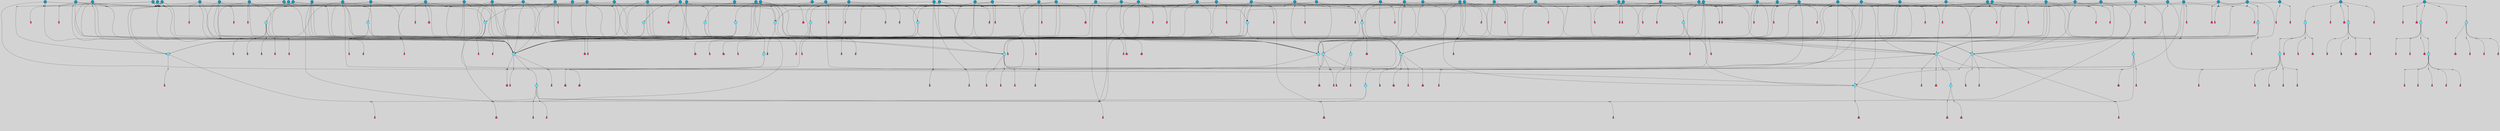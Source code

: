 // File exported with GEGELATI v1.3.1
// On the 2024-04-08 17:41:55
// With the File::TPGGraphDotExporter
digraph{
	graph[pad = "0.212, 0.055" bgcolor = lightgray]
	node[shape=circle style = filled label = ""]
		T3 [fillcolor="#66ddff"]
		T7 [fillcolor="#66ddff"]
		T9 [fillcolor="#66ddff"]
		T11 [fillcolor="#66ddff"]
		T27 [fillcolor="#66ddff"]
		T54 [fillcolor="#66ddff"]
		T59 [fillcolor="#66ddff"]
		T95 [fillcolor="#66ddff"]
		T111 [fillcolor="#66ddff"]
		T129 [fillcolor="#66ddff"]
		T159 [fillcolor="#66ddff"]
		T195 [fillcolor="#66ddff"]
		T213 [fillcolor="#66ddff"]
		T229 [fillcolor="#66ddff"]
		T240 [fillcolor="#66ddff"]
		T242 [fillcolor="#66ddff"]
		T278 [fillcolor="#1199bb"]
		T315 [fillcolor="#1199bb"]
		T321 [fillcolor="#66ddff"]
		T322 [fillcolor="#66ddff"]
		T323 [fillcolor="#66ddff"]
		T324 [fillcolor="#66ddff"]
		T325 [fillcolor="#66ddff"]
		T326 [fillcolor="#66ddff"]
		T327 [fillcolor="#66ddff"]
		T328 [fillcolor="#1199bb"]
		T330 [fillcolor="#1199bb"]
		T352 [fillcolor="#1199bb"]
		T394 [fillcolor="#66ddff"]
		T445 [fillcolor="#1199bb"]
		T448 [fillcolor="#1199bb"]
		T465 [fillcolor="#1199bb"]
		T507 [fillcolor="#1199bb"]
		T518 [fillcolor="#1199bb"]
		T529 [fillcolor="#1199bb"]
		T542 [fillcolor="#1199bb"]
		T553 [fillcolor="#1199bb"]
		T556 [fillcolor="#1199bb"]
		T565 [fillcolor="#1199bb"]
		T582 [fillcolor="#1199bb"]
		T597 [fillcolor="#1199bb"]
		T600 [fillcolor="#1199bb"]
		T602 [fillcolor="#1199bb"]
		T603 [fillcolor="#1199bb"]
		T604 [fillcolor="#1199bb"]
		T605 [fillcolor="#66ddff"]
		T621 [fillcolor="#1199bb"]
		T627 [fillcolor="#66ddff"]
		T630 [fillcolor="#1199bb"]
		T631 [fillcolor="#1199bb"]
		T633 [fillcolor="#66ddff"]
		T635 [fillcolor="#1199bb"]
		T639 [fillcolor="#1199bb"]
		T640 [fillcolor="#1199bb"]
		T643 [fillcolor="#66ddff"]
		T644 [fillcolor="#1199bb"]
		T647 [fillcolor="#1199bb"]
		T648 [fillcolor="#1199bb"]
		T649 [fillcolor="#1199bb"]
		T650 [fillcolor="#1199bb"]
		T651 [fillcolor="#1199bb"]
		T653 [fillcolor="#1199bb"]
		T654 [fillcolor="#1199bb"]
		T655 [fillcolor="#1199bb"]
		T656 [fillcolor="#1199bb"]
		T657 [fillcolor="#1199bb"]
		T658 [fillcolor="#1199bb"]
		T659 [fillcolor="#1199bb"]
		T660 [fillcolor="#1199bb"]
		T661 [fillcolor="#1199bb"]
		T662 [fillcolor="#1199bb"]
		T663 [fillcolor="#1199bb"]
		T664 [fillcolor="#1199bb"]
		T667 [fillcolor="#1199bb"]
		T668 [fillcolor="#66ddff"]
		T669 [fillcolor="#66ddff"]
		T670 [fillcolor="#66ddff"]
		T671 [fillcolor="#1199bb"]
		T672 [fillcolor="#66ddff"]
		T673 [fillcolor="#66ddff"]
		T674 [fillcolor="#66ddff"]
		T675 [fillcolor="#1199bb"]
		T676 [fillcolor="#1199bb"]
		T678 [fillcolor="#1199bb"]
		T679 [fillcolor="#1199bb"]
		T680 [fillcolor="#1199bb"]
		T681 [fillcolor="#1199bb"]
		T682 [fillcolor="#1199bb"]
		T683 [fillcolor="#1199bb"]
		T686 [fillcolor="#1199bb"]
		T688 [fillcolor="#1199bb"]
		T689 [fillcolor="#1199bb"]
		T691 [fillcolor="#1199bb"]
		T692 [fillcolor="#1199bb"]
		T693 [fillcolor="#1199bb"]
		T695 [fillcolor="#1199bb"]
		T696 [fillcolor="#1199bb"]
		T697 [fillcolor="#1199bb"]
		T698 [fillcolor="#1199bb"]
		T699 [fillcolor="#1199bb"]
		T700 [fillcolor="#1199bb"]
		T701 [fillcolor="#1199bb"]
		T702 [fillcolor="#1199bb"]
		T703 [fillcolor="#1199bb"]
		T704 [fillcolor="#1199bb"]
		T705 [fillcolor="#1199bb"]
		T706 [fillcolor="#1199bb"]
		T707 [fillcolor="#1199bb"]
		T708 [fillcolor="#1199bb"]
		T709 [fillcolor="#1199bb"]
		T710 [fillcolor="#1199bb"]
		T711 [fillcolor="#1199bb"]
		P8737 [fillcolor="#cccccc" shape=point] //6|
		I8737 [shape=box style=invis label="6|1&2|6#1|7&#92;n10|7&2|0#1|5&#92;n9|4&0|1#2|2&#92;n8|6&0|0#1|0&#92;n"]
		P8737 -> I8737[style=invis]
		A6003 [fillcolor="#ff3366" shape=box margin=0.03 width=0 height=0 label="3"]
		T3 -> P8737 -> A6003
		P8738 [fillcolor="#cccccc" shape=point] //3|
		I8738 [shape=box style=invis label="7|6&2|4#0|2&#92;n10|3&2|7#1|4&#92;n11|6&0|4#0|1&#92;n7|1&0|0#2|6&#92;n7|6&0|3#2|6&#92;n4|0&2|6#0|1&#92;n4|4&2|5#0|2&#92;n4|6&0|4#2|7&#92;n10|0&2|3#1|5&#92;n2|6&0|5#0|2&#92;n1|0&2|3#0|7&#92;n1|6&2|0#0|5&#92;n6|2&0|1#0|7&#92;n9|2&0|3#2|7&#92;n5|3&0|6#0|6&#92;n1|7&2|5#2|3&#92;n8|1&2|7#0|6&#92;n1|0&2|5#2|1&#92;n7|1&2|2#2|5&#92;n7|4&2|6#0|3&#92;n"]
		P8738 -> I8738[style=invis]
		A6004 [fillcolor="#ff3366" shape=box margin=0.03 width=0 height=0 label="4"]
		T3 -> P8738 -> A6004
		P8739 [fillcolor="#cccccc" shape=point] //-3|
		I8739 [shape=box style=invis label="1|6&2|7#0|7&#92;n10|2&0|7#1|3&#92;n9|6&2|7#2|2&#92;n5|3&0|7#0|7&#92;n1|6&2|3#0|0&#92;n2|3&2|3#2|2&#92;n5|1&2|6#0|6&#92;n"]
		P8739 -> I8739[style=invis]
		A6005 [fillcolor="#ff3366" shape=box margin=0.03 width=0 height=0 label="7"]
		T7 -> P8739 -> A6005
		P8740 [fillcolor="#cccccc" shape=point] //5|
		I8740 [shape=box style=invis label="0|5&2|3#0|1&#92;n0|6&2|1#2|4&#92;n6|2&2|6#0|7&#92;n7|4&0|3#0|1&#92;n5|4&0|7#1|6&#92;n9|1&0|5#2|2&#92;n6|3&2|3#1|7&#92;n11|7&2|4#1|6&#92;n2|5&0|1#0|0&#92;n4|7&0|0#0|2&#92;n6|2&0|6#0|0&#92;n2|1&2|6#2|4&#92;n10|0&2|0#1|0&#92;n6|6&2|4#0|6&#92;n"]
		P8740 -> I8740[style=invis]
		A6006 [fillcolor="#ff3366" shape=box margin=0.03 width=0 height=0 label="8"]
		T7 -> P8740 -> A6006
		P8741 [fillcolor="#cccccc" shape=point] //-6|
		I8741 [shape=box style=invis label="11|1&0|7#2|0&#92;n10|4&0|1#1|0&#92;n4|3&2|4#2|1&#92;n0|5&2|0#0|0&#92;n6|1&0|0#0|3&#92;n8|2&2|0#0|4&#92;n11|4&2|0#1|6&#92;n7|0&2|6#2|3&#92;n5|3&2|6#2|0&#92;n2|0&2|0#0|4&#92;n"]
		P8741 -> I8741[style=invis]
		A6007 [fillcolor="#ff3366" shape=box margin=0.03 width=0 height=0 label="9"]
		T9 -> P8741 -> A6007
		P8742 [fillcolor="#cccccc" shape=point] //2|
		I8742 [shape=box style=invis label="6|3&2|7#1|4&#92;n8|6&0|0#2|5&#92;n2|1&0|2#0|3&#92;n8|7&0|6#0|4&#92;n2|1&2|0#0|1&#92;n0|0&2|2#2|3&#92;n6|6&0|7#2|1&#92;n6|1&0|7#2|6&#92;n5|4&2|7#0|4&#92;n0|3&0|4#2|0&#92;n11|0&2|0#2|5&#92;n4|5&2|5#2|4&#92;n5|7&0|6#0|4&#92;n9|7&2|5#0|3&#92;n5|4&2|1#0|3&#92;n5|3&0|1#1|7&#92;n0|4&0|3#2|5&#92;n"]
		P8742 -> I8742[style=invis]
		A6008 [fillcolor="#ff3366" shape=box margin=0.03 width=0 height=0 label="10"]
		T9 -> P8742 -> A6008
		P8743 [fillcolor="#cccccc" shape=point] //6|
		I8743 [shape=box style=invis label="3|0&2|7#2|2&#92;n3|2&0|4#2|5&#92;n5|1&0|2#1|0&#92;n8|7&0|1#2|0&#92;n8|5&0|3#0|6&#92;n0|2&0|2#2|3&#92;n1|5&2|5#0|5&#92;n5|6&0|6#0|7&#92;n6|7&0|0#2|6&#92;n1|2&2|3#0|0&#92;n7|7&2|3#0|4&#92;n0|7&2|7#0|6&#92;n1|0&2|2#2|7&#92;n4|4&0|1#0|0&#92;n"]
		P8743 -> I8743[style=invis]
		A6009 [fillcolor="#ff3366" shape=box margin=0.03 width=0 height=0 label="11"]
		T11 -> P8743 -> A6009
		P8744 [fillcolor="#cccccc" shape=point] //-4|
		I8744 [shape=box style=invis label="4|1&0|4#2|6&#92;n1|2&2|2#2|0&#92;n1|2&2|0#0|6&#92;n8|4&2|3#2|5&#92;n5|5&2|1#1|0&#92;n"]
		P8744 -> I8744[style=invis]
		A6010 [fillcolor="#ff3366" shape=box margin=0.03 width=0 height=0 label="12"]
		T11 -> P8744 -> A6010
		P8745 [fillcolor="#cccccc" shape=point] //2|
		I8745 [shape=box style=invis label="9|1&2|3#0|1&#92;n5|2&2|0#2|4&#92;n3|6&2|5#2|7&#92;n7|0&2|5#0|4&#92;n1|2&0|3#0|5&#92;n7|3&2|7#0|0&#92;n"]
		P8745 -> I8745[style=invis]
		A6011 [fillcolor="#ff3366" shape=box margin=0.03 width=0 height=0 label="2"]
		T27 -> P8745 -> A6011
		P8746 [fillcolor="#cccccc" shape=point] //-6|
		I8746 [shape=box style=invis label="7|5&0|4#0|4&#92;n11|0&2|5#2|1&#92;n"]
		P8746 -> I8746[style=invis]
		A6012 [fillcolor="#ff3366" shape=box margin=0.03 width=0 height=0 label="3"]
		T27 -> P8746 -> A6012
		T27 -> P8738
		P8747 [fillcolor="#cccccc" shape=point] //0|
		I8747 [shape=box style=invis label="2|5&0|1#0|6&#92;n6|1&2|2#2|7&#92;n8|0&0|3#1|4&#92;n4|3&2|5#2|4&#92;n8|1&2|4#0|0&#92;n6|6&0|1#2|6&#92;n11|7&2|4#2|5&#92;n6|2&2|4#0|2&#92;n8|5&2|4#2|4&#92;n2|1&2|1#2|2&#92;n2|7&2|5#2|6&#92;n9|7&0|5#0|4&#92;n1|2&0|5#2|6&#92;n4|2&2|3#2|7&#92;n3|3&2|1#0|2&#92;n"]
		P8747 -> I8747[style=invis]
		A6013 [fillcolor="#ff3366" shape=box margin=0.03 width=0 height=0 label="5"]
		T27 -> P8747 -> A6013
		P8748 [fillcolor="#cccccc" shape=point] //0|
		I8748 [shape=box style=invis label="4|0&0|3#2|7&#92;n10|2&0|3#1|7&#92;n3|5&0|2#0|3&#92;n4|5&0|0#2|1&#92;n10|7&2|0#1|2&#92;n5|3&2|3#1|6&#92;n9|5&2|0#0|4&#92;n5|4&2|7#0|2&#92;n10|3&2|7#1|4&#92;n7|2&0|1#2|6&#92;n8|6&0|5#0|5&#92;n8|7&2|3#0|5&#92;n2|6&2|4#0|0&#92;n"]
		P8748 -> I8748[style=invis]
		A6014 [fillcolor="#ff3366" shape=box margin=0.03 width=0 height=0 label="5"]
		T27 -> P8748 -> A6014
		P8749 [fillcolor="#cccccc" shape=point] //8|
		I8749 [shape=box style=invis label="9|0&0|1#2|0&#92;n10|1&2|5#1|4&#92;n8|2&2|6#0|4&#92;n2|4&2|5#2|3&#92;n4|2&2|2#0|2&#92;n7|5&0|2#0|0&#92;n8|2&2|1#1|3&#92;n8|7&0|7#2|1&#92;n1|1&0|0#0|7&#92;n5|6&2|5#1|0&#92;n6|6&2|5#0|0&#92;n11|4&0|3#2|6&#92;n4|2&2|4#0|7&#92;n5|6&0|1#2|0&#92;n11|3&0|2#0|7&#92;n"]
		P8749 -> I8749[style=invis]
		A6015 [fillcolor="#ff3366" shape=box margin=0.03 width=0 height=0 label="6"]
		T54 -> P8749 -> A6015
		P8750 [fillcolor="#cccccc" shape=point] //5|
		I8750 [shape=box style=invis label="3|0&2|0#0|1&#92;n3|0&0|7#0|1&#92;n5|3&0|2#2|6&#92;n4|4&2|4#2|6&#92;n11|2&0|7#1|6&#92;n2|7&2|2#2|5&#92;n9|3&2|6#2|7&#92;n7|7&0|0#0|4&#92;n6|1&2|4#2|3&#92;n5|4&2|0#1|6&#92;n1|3&0|7#0|4&#92;n"]
		P8750 -> I8750[style=invis]
		A6016 [fillcolor="#ff3366" shape=box margin=0.03 width=0 height=0 label="7"]
		T54 -> P8750 -> A6016
		P8751 [fillcolor="#cccccc" shape=point] //-10|
		I8751 [shape=box style=invis label="3|6&0|0#0|4&#92;n4|1&2|4#0|1&#92;n5|1&0|1#0|4&#92;n5|5&2|6#0|5&#92;n6|5&0|6#0|3&#92;n11|1&2|0#0|1&#92;n0|7&2|0#0|3&#92;n1|2&0|6#0|1&#92;n8|0&0|4#2|0&#92;n0|4&0|7#2|7&#92;n7|0&2|7#1|3&#92;n3|1&0|5#2|5&#92;n5|1&0|4#0|3&#92;n2|2&0|2#0|0&#92;n8|3&0|1#0|7&#92;n3|0&0|3#0|5&#92;n7|2&0|5#2|0&#92;n6|3&2|7#1|5&#92;n4|7&2|7#2|1&#92;n"]
		P8751 -> I8751[style=invis]
		A6017 [fillcolor="#ff3366" shape=box margin=0.03 width=0 height=0 label="14"]
		T54 -> P8751 -> A6017
		T54 -> P8740
		P8752 [fillcolor="#cccccc" shape=point] //8|
		I8752 [shape=box style=invis label="9|0&0|1#2|0&#92;n10|1&2|5#1|4&#92;n8|2&2|6#0|4&#92;n4|5&0|3#0|1&#92;n2|4&2|5#2|3&#92;n4|2&2|2#0|2&#92;n7|5&0|2#0|0&#92;n8|2&2|1#1|3&#92;n8|7&0|7#2|1&#92;n1|1&0|0#0|7&#92;n5|6&2|5#1|0&#92;n6|3&2|5#0|0&#92;n11|4&0|3#2|6&#92;n1|2&2|4#0|7&#92;n5|6&0|1#2|0&#92;n11|3&0|2#0|7&#92;n"]
		P8752 -> I8752[style=invis]
		A6018 [fillcolor="#ff3366" shape=box margin=0.03 width=0 height=0 label="6"]
		T59 -> P8752 -> A6018
		T59 -> P8750
		T59 -> P8741
		T59 -> P8750
		P8753 [fillcolor="#cccccc" shape=point] //4|
		I8753 [shape=box style=invis label="4|3&0|6#0|3&#92;n5|7&2|3#2|2&#92;n5|6&0|7#1|2&#92;n1|4&2|6#0|3&#92;n8|4&2|1#2|5&#92;n9|5&2|4#1|4&#92;n2|4&0|5#0|7&#92;n10|0&0|6#1|3&#92;n3|0&0|6#0|2&#92;n2|7&2|7#2|6&#92;n5|2&0|5#1|5&#92;n10|4&2|5#1|7&#92;n4|0&0|4#2|4&#92;n11|1&0|4#2|6&#92;n10|6&2|0#1|4&#92;n9|7&0|3#1|4&#92;n4|5&2|7#0|6&#92;n11|5&2|6#2|3&#92;n0|3&0|5#0|1&#92;n"]
		P8753 -> I8753[style=invis]
		A6019 [fillcolor="#ff3366" shape=box margin=0.03 width=0 height=0 label="13"]
		T95 -> P8753 -> A6019
		P8754 [fillcolor="#cccccc" shape=point] //8|
		I8754 [shape=box style=invis label="9|7&0|5#2|5&#92;n3|3&2|3#0|2&#92;n9|5&2|2#1|0&#92;n2|3&0|6#0|3&#92;n4|4&2|5#2|7&#92;n11|3&2|0#1|5&#92;n6|6&2|1#2|2&#92;n4|6&0|1#2|2&#92;n2|5&2|7#2|2&#92;n7|7&2|2#2|3&#92;n6|5&0|3#2|6&#92;n6|7&0|6#0|2&#92;n"]
		P8754 -> I8754[style=invis]
		A6020 [fillcolor="#ff3366" shape=box margin=0.03 width=0 height=0 label="14"]
		T95 -> P8754 -> A6020
		P8755 [fillcolor="#cccccc" shape=point] //2|
		I8755 [shape=box style=invis label="4|1&0|4#2|6&#92;n5|5&2|1#1|0&#92;n1|0&2|0#0|6&#92;n8|4&2|3#2|5&#92;n"]
		P8755 -> I8755[style=invis]
		T95 -> P8755 -> T11
		P8756 [fillcolor="#cccccc" shape=point] //-9|
		I8756 [shape=box style=invis label="2|0&2|0#2|1&#92;n4|4&2|4#2|6&#92;n9|1&0|3#1|7&#92;n5|3&0|2#2|6&#92;n2|7&2|2#2|5&#92;n5|4&2|0#1|6&#92;n3|0&0|7#0|1&#92;n1|3&0|7#0|4&#92;n11|6&2|2#0|7&#92;n7|7&0|0#0|4&#92;n11|0&0|7#1|6&#92;n9|3&2|6#2|7&#92;n"]
		P8756 -> I8756[style=invis]
		A6021 [fillcolor="#ff3366" shape=box margin=0.03 width=0 height=0 label="7"]
		T95 -> P8756 -> A6021
		P8757 [fillcolor="#cccccc" shape=point] //-8|
		I8757 [shape=box style=invis label="7|5&0|4#2|4&#92;n"]
		P8757 -> I8757[style=invis]
		A6022 [fillcolor="#ff3366" shape=box margin=0.03 width=0 height=0 label="3"]
		T95 -> P8757 -> A6022
		P8758 [fillcolor="#cccccc" shape=point] //-5|
		I8758 [shape=box style=invis label="0|0&2|3#0|2&#92;n10|5&0|6#1|3&#92;n7|3&0|6#2|3&#92;n3|4&0|6#0|6&#92;n10|5&0|2#1|1&#92;n5|0&0|1#0|3&#92;n6|6&2|5#1|5&#92;n7|4&0|2#1|7&#92;n5|7&0|1#2|5&#92;n1|5&0|0#0|3&#92;n7|5&2|1#2|6&#92;n9|0&0|2#0|0&#92;n4|0&2|4#0|0&#92;n4|6&0|0#2|3&#92;n3|1&0|6#2|5&#92;n7|7&2|1#2|3&#92;n9|4&2|2#0|6&#92;n"]
		P8758 -> I8758[style=invis]
		T111 -> P8758 -> T9
		P8759 [fillcolor="#cccccc" shape=point] //7|
		I8759 [shape=box style=invis label="7|4&2|1#2|0&#92;n4|1&2|4#2|3&#92;n5|0&2|0#2|2&#92;n6|1&2|4#2|6&#92;n"]
		P8759 -> I8759[style=invis]
		A6023 [fillcolor="#ff3366" shape=box margin=0.03 width=0 height=0 label="9"]
		T111 -> P8759 -> A6023
		P8760 [fillcolor="#cccccc" shape=point] //2|
		I8760 [shape=box style=invis label="3|0&2|0#0|1&#92;n11|2&0|7#1|6&#92;n8|7&2|4#0|5&#92;n5|3&0|2#2|6&#92;n4|4&2|4#2|6&#92;n3|0&0|7#0|1&#92;n2|7&2|2#2|5&#92;n9|3&2|6#2|7&#92;n7|7&0|0#0|4&#92;n6|1&2|4#1|3&#92;n5|4&2|0#1|6&#92;n1|3&0|7#0|4&#92;n"]
		P8760 -> I8760[style=invis]
		A6024 [fillcolor="#ff3366" shape=box margin=0.03 width=0 height=0 label="7"]
		T111 -> P8760 -> A6024
		T111 -> P8741
		T129 -> P8749
		T129 -> P8750
		P8761 [fillcolor="#cccccc" shape=point] //10|
		I8761 [shape=box style=invis label="4|5&2|7#2|1&#92;n1|7&2|3#0|6&#92;n3|5&2|2#0|3&#92;n10|3&0|7#1|4&#92;n7|1&0|4#2|6&#92;n10|2&0|3#1|7&#92;n9|5&2|0#0|4&#92;n4|0&0|3#2|7&#92;n11|4&2|6#1|2&#92;n5|4&2|7#0|2&#92;n2|6&2|4#0|0&#92;n6|5&0|7#2|1&#92;n5|3&2|3#1|6&#92;n10|7&2|0#1|2&#92;n"]
		P8761 -> I8761[style=invis]
		A6025 [fillcolor="#ff3366" shape=box margin=0.03 width=0 height=0 label="5"]
		T129 -> P8761 -> A6025
		P8762 [fillcolor="#cccccc" shape=point] //5|
		I8762 [shape=box style=invis label="9|4&2|3#1|3&#92;n0|4&2|4#0|5&#92;n6|1&2|6#2|5&#92;n4|0&0|5#2|0&#92;n"]
		P8762 -> I8762[style=invis]
		A6026 [fillcolor="#ff3366" shape=box margin=0.03 width=0 height=0 label="7"]
		T129 -> P8762 -> A6026
		P8763 [fillcolor="#cccccc" shape=point] //6|
		I8763 [shape=box style=invis label="9|4&2|7#0|6&#92;n8|4&0|1#1|0&#92;n1|3&0|0#2|1&#92;n2|4&0|6#2|2&#92;n5|1&2|5#0|7&#92;n3|0&0|3#2|6&#92;n2|2&2|6#0|2&#92;n8|4&0|4#2|2&#92;n5|1&2|4#0|3&#92;n9|4&0|6#0|6&#92;n5|0&2|2#1|5&#92;n11|7&0|0#1|1&#92;n0|4&0|3#0|3&#92;n7|7&2|4#2|5&#92;n1|5&0|1#2|1&#92;n"]
		P8763 -> I8763[style=invis]
		A6027 [fillcolor="#ff3366" shape=box margin=0.03 width=0 height=0 label="1"]
		T129 -> P8763 -> A6027
		P8764 [fillcolor="#cccccc" shape=point] //7|
		I8764 [shape=box style=invis label="7|0&2|1#2|0&#92;n9|7&2|1#1|7&#92;n8|2&0|1#1|0&#92;n6|6&0|2#1|1&#92;n2|2&0|5#0|0&#92;n5|7&0|0#2|1&#92;n5|1&2|5#1|5&#92;n4|7&2|4#2|3&#92;n10|5&2|2#1|5&#92;n1|3&2|2#2|0&#92;n10|2&2|6#1|5&#92;n"]
		P8764 -> I8764[style=invis]
		A6028 [fillcolor="#ff3366" shape=box margin=0.03 width=0 height=0 label="1"]
		T159 -> P8764 -> A6028
		P8765 [fillcolor="#cccccc" shape=point] //7|
		I8765 [shape=box style=invis label="7|4&2|7#0|4&#92;n4|6&0|1#2|5&#92;n2|1&2|3#0|0&#92;n4|3&2|0#0|1&#92;n0|0&2|7#2|7&#92;n7|7&0|5#2|3&#92;n5|0&2|1#2|2&#92;n10|0&0|4#1|2&#92;n4|4&0|7#0|0&#92;n6|7&0|2#0|1&#92;n1|4&2|5#0|4&#92;n"]
		P8765 -> I8765[style=invis]
		A6029 [fillcolor="#ff3366" shape=box margin=0.03 width=0 height=0 label="0"]
		T159 -> P8765 -> A6029
		P8766 [fillcolor="#cccccc" shape=point] //5|
		I8766 [shape=box style=invis label="0|5&2|3#0|1&#92;n0|6&2|1#2|4&#92;n6|2&2|6#0|7&#92;n9|0&2|7#1|1&#92;n7|4&0|3#0|1&#92;n11|7&2|4#1|6&#92;n9|1&0|5#2|2&#92;n5|4&0|7#1|6&#92;n2|5&0|1#0|0&#92;n4|7&0|0#0|2&#92;n6|2&0|6#0|0&#92;n2|1&2|6#2|4&#92;n10|0&0|0#1|0&#92;n6|6&2|4#0|6&#92;n"]
		P8766 -> I8766[style=invis]
		T159 -> P8766 -> T129
		P8767 [fillcolor="#cccccc" shape=point] //5|
		I8767 [shape=box style=invis label="3|0&2|0#2|1&#92;n3|0&0|7#0|1&#92;n5|3&0|2#2|6&#92;n4|4&2|4#2|6&#92;n5|4&2|0#1|6&#92;n2|7&2|2#2|5&#92;n1|3&0|7#0|4&#92;n11|6&2|2#0|7&#92;n7|7&0|0#0|4&#92;n6|1&2|4#2|3&#92;n11|0&0|7#1|6&#92;n9|3&2|6#2|7&#92;n"]
		P8767 -> I8767[style=invis]
		A6030 [fillcolor="#ff3366" shape=box margin=0.03 width=0 height=0 label="7"]
		T195 -> P8767 -> A6030
		P8768 [fillcolor="#cccccc" shape=point] //4|
		I8768 [shape=box style=invis label="7|1&0|6#0|1&#92;n6|7&2|7#1|7&#92;n10|1&2|1#1|1&#92;n9|6&2|2#1|4&#92;n4|7&0|4#2|2&#92;n9|6&0|5#1|1&#92;n10|0&2|6#1|6&#92;n5|1&0|1#2|3&#92;n10|1&0|5#1|0&#92;n3|4&2|3#0|0&#92;n8|2&0|5#2|4&#92;n1|6&2|0#0|0&#92;n2|3&0|1#2|6&#92;n5|2&2|2#1|6&#92;n2|2&0|1#2|1&#92;n3|1&2|7#0|3&#92;n6|7&2|3#0|4&#92;n"]
		P8768 -> I8768[style=invis]
		A6031 [fillcolor="#ff3366" shape=box margin=0.03 width=0 height=0 label="10"]
		T195 -> P8768 -> A6031
		P8769 [fillcolor="#cccccc" shape=point] //-4|
		I8769 [shape=box style=invis label="0|4&0|0#2|7&#92;n8|5&2|4#2|4&#92;n4|3&2|5#2|4&#92;n11|7&2|2#2|5&#92;n6|5&2|2#2|7&#92;n3|2&0|7#0|7&#92;n3|3&2|1#0|3&#92;n2|6&0|3#2|5&#92;n0|1&2|6#2|2&#92;n8|2&0|0#1|6&#92;n0|7&0|5#0|4&#92;n9|5&0|3#2|7&#92;n2|7&2|5#2|6&#92;n9|0&2|0#0|1&#92;n1|2&2|4#0|2&#92;n"]
		P8769 -> I8769[style=invis]
		T195 -> P8769 -> T27
		T195 -> P8765
		P8770 [fillcolor="#cccccc" shape=point] //6|
		I8770 [shape=box style=invis label="9|4&2|7#0|6&#92;n8|4&0|1#1|0&#92;n1|3&0|0#2|1&#92;n2|4&0|6#2|2&#92;n5|1&2|5#0|7&#92;n3|0&0|3#2|6&#92;n2|2&2|6#0|2&#92;n8|4&0|4#2|2&#92;n5|1&2|4#0|3&#92;n9|4&0|6#0|6&#92;n5|0&2|2#1|5&#92;n11|7&0|0#1|1&#92;n0|4&0|3#0|3&#92;n7|7&2|4#2|5&#92;n1|5&0|1#2|1&#92;n"]
		P8770 -> I8770[style=invis]
		A6032 [fillcolor="#ff3366" shape=box margin=0.03 width=0 height=0 label="1"]
		T213 -> P8770 -> A6032
		P8771 [fillcolor="#cccccc" shape=point] //5|
		I8771 [shape=box style=invis label="9|4&2|3#1|3&#92;n0|4&2|4#0|5&#92;n6|1&2|6#2|5&#92;n4|0&0|5#2|0&#92;n"]
		P8771 -> I8771[style=invis]
		A6033 [fillcolor="#ff3366" shape=box margin=0.03 width=0 height=0 label="7"]
		T213 -> P8771 -> A6033
		P8772 [fillcolor="#cccccc" shape=point] //8|
		I8772 [shape=box style=invis label="9|0&0|1#2|0&#92;n10|1&2|5#1|4&#92;n8|2&2|6#0|4&#92;n2|4&2|5#2|3&#92;n4|2&2|2#0|2&#92;n7|5&0|2#0|0&#92;n8|2&2|1#1|3&#92;n8|7&0|7#2|1&#92;n1|1&0|0#0|7&#92;n5|6&2|5#1|0&#92;n6|6&2|5#0|0&#92;n11|4&0|3#2|6&#92;n4|2&2|4#0|7&#92;n5|6&0|1#2|0&#92;n11|3&0|2#0|7&#92;n"]
		P8772 -> I8772[style=invis]
		A6034 [fillcolor="#ff3366" shape=box margin=0.03 width=0 height=0 label="6"]
		T213 -> P8772 -> A6034
		P8773 [fillcolor="#cccccc" shape=point] //10|
		I8773 [shape=box style=invis label="4|5&2|7#2|1&#92;n1|7&2|3#0|6&#92;n3|5&2|2#0|3&#92;n10|3&0|7#1|4&#92;n7|1&0|4#2|6&#92;n10|2&0|3#1|7&#92;n9|5&2|0#0|4&#92;n4|0&0|3#2|7&#92;n11|4&2|6#1|2&#92;n5|4&2|7#0|2&#92;n2|6&2|4#0|0&#92;n6|5&0|7#2|1&#92;n5|3&2|3#1|6&#92;n10|7&2|0#1|2&#92;n"]
		P8773 -> I8773[style=invis]
		A6035 [fillcolor="#ff3366" shape=box margin=0.03 width=0 height=0 label="5"]
		T213 -> P8773 -> A6035
		P8774 [fillcolor="#cccccc" shape=point] //5|
		I8774 [shape=box style=invis label="3|0&2|0#0|1&#92;n3|0&0|7#0|1&#92;n5|3&0|2#2|6&#92;n4|4&2|4#2|6&#92;n11|2&0|7#1|6&#92;n2|7&2|2#2|5&#92;n9|3&2|6#2|7&#92;n7|7&0|0#0|4&#92;n6|1&2|4#2|3&#92;n5|4&2|0#1|6&#92;n1|3&0|7#0|4&#92;n"]
		P8774 -> I8774[style=invis]
		A6036 [fillcolor="#ff3366" shape=box margin=0.03 width=0 height=0 label="7"]
		T213 -> P8774 -> A6036
		P8775 [fillcolor="#cccccc" shape=point] //-2|
		I8775 [shape=box style=invis label="5|2&2|0#2|4&#92;n9|1&2|3#0|1&#92;n3|6&2|5#2|7&#92;n7|0&2|1#0|4&#92;n1|2&0|3#0|5&#92;n7|3&2|7#0|0&#92;n"]
		P8775 -> I8775[style=invis]
		A6037 [fillcolor="#ff3366" shape=box margin=0.03 width=0 height=0 label="2"]
		T229 -> P8775 -> A6037
		P8776 [fillcolor="#cccccc" shape=point] //9|
		I8776 [shape=box style=invis label="7|1&2|2#2|5&#92;n1|0&2|5#2|1&#92;n11|6&0|4#0|1&#92;n10|6&0|3#1|6&#92;n7|1&0|0#2|6&#92;n4|0&2|6#0|1&#92;n4|6&0|4#2|7&#92;n10|0&2|3#1|0&#92;n1|0&2|3#0|7&#92;n1|6&2|0#0|5&#92;n6|2&0|1#0|7&#92;n9|2&0|3#2|7&#92;n5|3&0|6#0|6&#92;n3|1&0|3#0|5&#92;n1|7&2|5#2|3&#92;n8|1&2|7#0|6&#92;n10|3&2|0#1|4&#92;n7|6&2|4#0|2&#92;n7|4&2|6#0|3&#92;n"]
		P8776 -> I8776[style=invis]
		T229 -> P8776 -> T7
		P8777 [fillcolor="#cccccc" shape=point] //2|
		I8777 [shape=box style=invis label="8|6&0|2#0|5&#92;n10|5&2|3#1|7&#92;n5|6&0|1#2|5&#92;n11|3&0|0#2|2&#92;n0|3&2|1#0|6&#92;n9|7&2|6#0|1&#92;n4|6&2|7#0|2&#92;n8|0&0|6#2|0&#92;n11|2&0|7#0|1&#92;n3|7&2|4#0|7&#92;n5|1&0|1#0|6&#92;n7|6&2|7#2|4&#92;n6|1&0|3#0|2&#92;n6|6&2|5#1|2&#92;n8|5&0|2#0|0&#92;n0|2&0|3#0|0&#92;n2|5&2|5#2|1&#92;n10|4&0|1#1|0&#92;n4|3&2|5#0|4&#92;n"]
		P8777 -> I8777[style=invis]
		A6038 [fillcolor="#ff3366" shape=box margin=0.03 width=0 height=0 label="11"]
		T229 -> P8777 -> A6038
		P8778 [fillcolor="#cccccc" shape=point] //-7|
		I8778 [shape=box style=invis label="11|2&2|6#1|1&#92;n2|3&0|6#2|3&#92;n10|0&0|2#1|4&#92;n"]
		P8778 -> I8778[style=invis]
		T229 -> P8778 -> T111
		P8779 [fillcolor="#cccccc" shape=point] //-1|
		I8779 [shape=box style=invis label="6|4&0|4#2|4&#92;n4|5&2|5#2|4&#92;n9|7&2|5#0|3&#92;n3|7&2|6#0|6&#92;n8|7&0|6#0|4&#92;n2|1&2|0#0|1&#92;n8|6&0|0#2|5&#92;n2|1&0|2#0|3&#92;n6|1&0|7#2|6&#92;n6|3&0|1#1|6&#92;n5|4&2|7#0|4&#92;n0|7&0|4#2|0&#92;n11|0&2|0#2|5&#92;n3|7&2|0#2|7&#92;n8|3&2|7#1|4&#92;n5|7&0|6#0|4&#92;n0|0&2|3#2|3&#92;n5|4&2|1#0|3&#92;n0|4&0|3#2|5&#92;n"]
		P8779 -> I8779[style=invis]
		A6039 [fillcolor="#ff3366" shape=box margin=0.03 width=0 height=0 label="10"]
		T229 -> P8779 -> A6039
		P8780 [fillcolor="#cccccc" shape=point] //5|
		I8780 [shape=box style=invis label="1|6&2|7#0|7&#92;n9|2&2|7#2|2&#92;n10|2&0|7#1|3&#92;n5|3&0|7#0|7&#92;n7|0&2|7#2|2&#92;n1|6&2|3#0|0&#92;n2|3&2|3#2|2&#92;n"]
		P8780 -> I8780[style=invis]
		A6040 [fillcolor="#ff3366" shape=box margin=0.03 width=0 height=0 label="7"]
		T240 -> P8780 -> A6040
		P8781 [fillcolor="#cccccc" shape=point] //-8|
		I8781 [shape=box style=invis label="7|5&0|2#2|1&#92;n1|0&2|6#0|0&#92;n7|1&2|6#1|1&#92;n8|7&0|3#1|6&#92;n3|7&2|3#2|4&#92;n"]
		P8781 -> I8781[style=invis]
		A6041 [fillcolor="#ff3366" shape=box margin=0.03 width=0 height=0 label="2"]
		T240 -> P8781 -> A6041
		P8782 [fillcolor="#cccccc" shape=point] //-3|
		I8782 [shape=box style=invis label="1|1&2|1#0|1&#92;n1|4&0|0#2|4&#92;n11|0&2|3#0|2&#92;n11|6&0|4#0|1&#92;n5|2&0|6#1|5&#92;n3|7&2|6#2|7&#92;n7|7&0|1#2|1&#92;n9|5&2|2#2|0&#92;n6|5&2|6#1|4&#92;n0|7&0|5#2|4&#92;n8|1&0|0#2|3&#92;n0|5&0|3#0|5&#92;n2|0&2|4#0|5&#92;n7|5&2|7#1|3&#92;n8|3&0|0#1|2&#92;n"]
		P8782 -> I8782[style=invis]
		A6042 [fillcolor="#ff3366" shape=box margin=0.03 width=0 height=0 label="1"]
		T240 -> P8782 -> A6042
		P8783 [fillcolor="#cccccc" shape=point] //-9|
		I8783 [shape=box style=invis label="4|7&2|6#0|5&#92;n11|3&0|2#2|6&#92;n10|2&2|4#1|6&#92;n3|0&2|6#2|7&#92;n4|3&0|5#0|7&#92;n2|3&0|7#0|7&#92;n10|6&0|7#1|5&#92;n10|1&2|2#1|1&#92;n1|7&0|3#2|6&#92;n"]
		P8783 -> I8783[style=invis]
		A6043 [fillcolor="#ff3366" shape=box margin=0.03 width=0 height=0 label="4"]
		T242 -> P8783 -> A6043
		P8784 [fillcolor="#cccccc" shape=point] //7|
		I8784 [shape=box style=invis label="7|2&0|4#1|3&#92;n7|7&0|0#0|4&#92;n4|4&2|4#2|6&#92;n2|3&2|2#2|5&#92;n8|0&0|2#2|1&#92;n9|3&2|6#2|7&#92;n6|4&2|4#2|3&#92;n3|3&2|0#0|1&#92;n6|4&2|0#1|6&#92;n5|3&0|7#0|4&#92;n"]
		P8784 -> I8784[style=invis]
		A6044 [fillcolor="#ff3366" shape=box margin=0.03 width=0 height=0 label="7"]
		T242 -> P8784 -> A6044
		P8785 [fillcolor="#cccccc" shape=point] //2|
		I8785 [shape=box style=invis label="4|5&2|7#2|1&#92;n1|7&2|3#0|6&#92;n3|5&2|2#0|3&#92;n10|3&2|7#1|4&#92;n7|1&0|4#2|6&#92;n4|0&0|3#2|7&#92;n9|5&2|0#0|4&#92;n10|2&0|3#1|7&#92;n11|4&2|6#1|2&#92;n10|3&2|1#1|6&#92;n5|4&2|7#0|2&#92;n2|6&2|4#0|0&#92;n6|5&0|7#2|1&#92;n5|3&2|3#1|6&#92;n10|7&2|0#1|2&#92;n"]
		P8785 -> I8785[style=invis]
		A6045 [fillcolor="#ff3366" shape=box margin=0.03 width=0 height=0 label="5"]
		T242 -> P8785 -> A6045
		P8786 [fillcolor="#cccccc" shape=point] //7|
		I8786 [shape=box style=invis label="8|4&2|1#2|5&#92;n4|1&2|7#2|1&#92;n11|5&2|6#0|3&#92;n10|4&2|5#1|7&#92;n4|0&0|4#2|4&#92;n4|5&2|7#0|6&#92;n9|5&2|4#0|4&#92;n2|4&0|5#0|7&#92;n1|4&2|6#0|3&#92;n2|7&2|7#2|6&#92;n3|0&0|6#0|2&#92;n10|0&2|6#1|3&#92;n4|4&0|6#0|7&#92;n10|6&2|0#1|4&#92;n5|4&2|6#1|1&#92;n9|7&0|3#0|4&#92;n5|6&0|7#1|2&#92;n5|7&2|3#2|2&#92;n0|3&0|5#0|1&#92;n"]
		P8786 -> I8786[style=invis]
		T242 -> P8786 -> T9
		T278 -> P8753
		P8787 [fillcolor="#cccccc" shape=point] //1|
		I8787 [shape=box style=invis label="0|4&0|1#0|1&#92;n10|5&2|5#1|6&#92;n7|7&2|5#2|2&#92;n9|5&0|7#2|7&#92;n8|4&0|3#2|7&#92;n11|0&2|3#0|5&#92;n7|0&0|0#0|1&#92;n4|2&0|4#0|5&#92;n5|1&0|6#2|7&#92;n11|3&0|7#1|3&#92;n"]
		P8787 -> I8787[style=invis]
		T278 -> P8787 -> T7
		P8788 [fillcolor="#cccccc" shape=point] //-3|
		I8788 [shape=box style=invis label="4|5&0|0#0|0&#92;n4|7&0|0#0|2&#92;n0|6&2|1#2|4&#92;n9|1&0|5#2|2&#92;n10|0&2|0#1|0&#92;n6|6&2|4#0|6&#92;n2|5&0|1#0|0&#92;n6|3&2|3#1|7&#92;n11|7&2|4#1|6&#92;n6|2&2|6#0|1&#92;n6|2&0|0#0|0&#92;n9|1&2|6#2|4&#92;n10|4&0|3#1|1&#92;n5|4&2|7#1|6&#92;n"]
		P8788 -> I8788[style=invis]
		T278 -> P8788 -> T95
		P8789 [fillcolor="#cccccc" shape=point] //5|
		I8789 [shape=box style=invis label="11|7&2|0#1|7&#92;n1|5&2|4#2|4&#92;n4|3&0|1#0|5&#92;n1|6&0|0#0|4&#92;n8|6&2|4#0|0&#92;n4|0&2|0#0|5&#92;n10|4&2|0#1|0&#92;n4|4&0|5#0|1&#92;n0|7&2|1#0|5&#92;n0|6&2|3#2|0&#92;n9|6&2|5#1|3&#92;n"]
		P8789 -> I8789[style=invis]
		T315 -> P8789 -> T195
		T315 -> P8783
		T315 -> P8784
		P8790 [fillcolor="#cccccc" shape=point] //-6|
		I8790 [shape=box style=invis label="9|0&2|0#0|1&#92;n3|2&0|2#0|3&#92;n5|4&0|5#1|7&#92;n2|1&0|4#0|3&#92;n9|2&2|0#2|4&#92;n7|6&0|4#0|2&#92;n2|3&0|6#2|6&#92;n1|2&0|3#2|0&#92;n"]
		P8790 -> I8790[style=invis]
		T315 -> P8790 -> T54
		P8791 [fillcolor="#cccccc" shape=point] //-2|
		I8791 [shape=box style=invis label="1|3&0|2#0|7&#92;n6|1&0|7#0|0&#92;n6|1&2|4#1|7&#92;n3|0&2|3#0|3&#92;n0|2&0|7#2|6&#92;n"]
		P8791 -> I8791[style=invis]
		T315 -> P8791 -> T195
		P8792 [fillcolor="#cccccc" shape=point] //-9|
		I8792 [shape=box style=invis label="2|0&2|0#2|1&#92;n4|4&2|4#2|6&#92;n9|1&0|3#1|7&#92;n5|3&0|2#2|6&#92;n2|7&2|2#2|5&#92;n5|4&2|0#1|6&#92;n3|0&0|7#0|1&#92;n1|3&0|7#0|4&#92;n11|6&2|2#0|7&#92;n7|7&0|0#0|4&#92;n11|0&0|7#1|6&#92;n9|3&2|6#2|7&#92;n"]
		P8792 -> I8792[style=invis]
		A6046 [fillcolor="#ff3366" shape=box margin=0.03 width=0 height=0 label="7"]
		T321 -> P8792 -> A6046
		P8793 [fillcolor="#cccccc" shape=point] //-4|
		I8793 [shape=box style=invis label="4|1&0|4#2|6&#92;n1|2&2|2#2|0&#92;n1|2&2|0#0|6&#92;n8|4&2|3#2|5&#92;n5|5&2|1#1|0&#92;n"]
		P8793 -> I8793[style=invis]
		A6047 [fillcolor="#ff3366" shape=box margin=0.03 width=0 height=0 label="12"]
		T322 -> P8793 -> A6047
		P8794 [fillcolor="#cccccc" shape=point] //8|
		I8794 [shape=box style=invis label="9|7&0|5#2|5&#92;n3|3&2|3#0|2&#92;n9|5&2|2#1|0&#92;n2|3&0|6#0|3&#92;n4|4&2|5#2|7&#92;n11|3&2|0#1|5&#92;n6|6&2|1#2|2&#92;n4|6&0|1#2|2&#92;n2|5&2|7#2|2&#92;n7|7&2|2#2|3&#92;n6|5&0|3#2|6&#92;n6|7&0|6#0|2&#92;n"]
		P8794 -> I8794[style=invis]
		A6048 [fillcolor="#ff3366" shape=box margin=0.03 width=0 height=0 label="14"]
		T321 -> P8794 -> A6048
		P8795 [fillcolor="#cccccc" shape=point] //-8|
		I8795 [shape=box style=invis label="7|5&0|4#2|4&#92;n"]
		P8795 -> I8795[style=invis]
		A6049 [fillcolor="#ff3366" shape=box margin=0.03 width=0 height=0 label="3"]
		T321 -> P8795 -> A6049
		P8796 [fillcolor="#cccccc" shape=point] //4|
		I8796 [shape=box style=invis label="4|3&0|6#0|3&#92;n5|7&2|3#2|2&#92;n5|6&0|7#1|2&#92;n1|4&2|6#0|3&#92;n8|4&2|1#2|5&#92;n9|5&2|4#1|4&#92;n2|4&0|5#0|7&#92;n10|0&0|6#1|3&#92;n3|0&0|6#0|2&#92;n2|7&2|7#2|6&#92;n5|2&0|5#1|5&#92;n10|4&2|5#1|7&#92;n4|0&0|4#2|4&#92;n11|1&0|4#2|6&#92;n10|6&2|0#1|4&#92;n9|7&0|3#1|4&#92;n4|5&2|7#0|6&#92;n11|5&2|6#2|3&#92;n0|3&0|5#0|1&#92;n"]
		P8796 -> I8796[style=invis]
		A6050 [fillcolor="#ff3366" shape=box margin=0.03 width=0 height=0 label="13"]
		T321 -> P8796 -> A6050
		P8797 [fillcolor="#cccccc" shape=point] //-3|
		I8797 [shape=box style=invis label="4|5&0|0#0|0&#92;n4|7&0|0#0|2&#92;n0|6&2|1#2|4&#92;n9|1&0|5#2|2&#92;n10|0&2|0#1|0&#92;n6|6&2|4#0|6&#92;n2|5&0|1#0|0&#92;n6|3&2|3#1|7&#92;n11|7&2|4#1|6&#92;n6|2&2|6#0|1&#92;n6|2&0|0#0|0&#92;n9|1&2|6#2|4&#92;n10|4&0|3#1|1&#92;n5|4&2|7#1|6&#92;n"]
		P8797 -> I8797[style=invis]
		T324 -> P8797 -> T321
		P8798 [fillcolor="#cccccc" shape=point] //2|
		I8798 [shape=box style=invis label="4|1&0|4#2|6&#92;n5|5&2|1#1|0&#92;n1|0&2|0#0|6&#92;n8|4&2|3#2|5&#92;n"]
		P8798 -> I8798[style=invis]
		T321 -> P8798 -> T322
		P8799 [fillcolor="#cccccc" shape=point] //5|
		I8799 [shape=box style=invis label="0|5&2|3#0|1&#92;n0|6&2|1#2|4&#92;n6|2&2|6#0|7&#92;n7|4&0|3#0|1&#92;n5|4&0|7#1|6&#92;n9|1&0|5#2|2&#92;n6|3&2|3#1|7&#92;n11|7&2|4#1|6&#92;n2|5&0|1#0|0&#92;n4|7&0|0#0|2&#92;n6|2&0|6#0|0&#92;n2|1&2|6#2|4&#92;n10|0&2|0#1|0&#92;n6|6&2|4#0|6&#92;n"]
		P8799 -> I8799[style=invis]
		A6051 [fillcolor="#ff3366" shape=box margin=0.03 width=0 height=0 label="8"]
		T323 -> P8799 -> A6051
		P8800 [fillcolor="#cccccc" shape=point] //-3|
		I8800 [shape=box style=invis label="1|6&2|7#0|7&#92;n10|2&0|7#1|3&#92;n9|6&2|7#2|2&#92;n5|3&0|7#0|7&#92;n1|6&2|3#0|0&#92;n2|3&2|3#2|2&#92;n5|1&2|6#0|6&#92;n"]
		P8800 -> I8800[style=invis]
		A6052 [fillcolor="#ff3366" shape=box margin=0.03 width=0 height=0 label="7"]
		T323 -> P8800 -> A6052
		P8801 [fillcolor="#cccccc" shape=point] //1|
		I8801 [shape=box style=invis label="0|4&0|1#0|1&#92;n10|5&2|5#1|6&#92;n7|7&2|5#2|2&#92;n9|5&0|7#2|7&#92;n8|4&0|3#2|7&#92;n11|0&2|3#0|5&#92;n7|0&0|0#0|1&#92;n4|2&0|4#0|5&#92;n5|1&0|6#2|7&#92;n11|3&0|7#1|3&#92;n"]
		P8801 -> I8801[style=invis]
		T324 -> P8801 -> T323
		P8802 [fillcolor="#cccccc" shape=point] //6|
		I8802 [shape=box style=invis label="3|0&2|7#2|2&#92;n3|2&0|4#2|5&#92;n5|1&0|2#1|0&#92;n8|7&0|1#2|0&#92;n8|5&0|3#0|6&#92;n0|2&0|2#2|3&#92;n1|5&2|5#0|5&#92;n5|6&0|6#0|7&#92;n6|7&0|0#2|6&#92;n1|2&2|3#0|0&#92;n7|7&2|3#0|4&#92;n0|7&2|7#0|6&#92;n1|0&2|2#2|7&#92;n4|4&0|1#0|0&#92;n"]
		P8802 -> I8802[style=invis]
		A6053 [fillcolor="#ff3366" shape=box margin=0.03 width=0 height=0 label="11"]
		T322 -> P8802 -> A6053
		P8803 [fillcolor="#cccccc" shape=point] //4|
		I8803 [shape=box style=invis label="4|3&0|6#0|3&#92;n5|7&2|3#2|2&#92;n5|6&0|7#1|2&#92;n1|4&2|6#0|3&#92;n8|4&2|1#2|5&#92;n9|5&2|4#1|4&#92;n2|4&0|5#0|7&#92;n10|0&0|6#1|3&#92;n3|0&0|6#0|2&#92;n2|7&2|7#2|6&#92;n5|2&0|5#1|5&#92;n10|4&2|5#1|7&#92;n4|0&0|4#2|4&#92;n11|1&0|4#2|6&#92;n10|6&2|0#1|4&#92;n9|7&0|3#1|4&#92;n4|5&2|7#0|6&#92;n11|5&2|6#2|3&#92;n0|3&0|5#0|1&#92;n"]
		P8803 -> I8803[style=invis]
		A6054 [fillcolor="#ff3366" shape=box margin=0.03 width=0 height=0 label="13"]
		T324 -> P8803 -> A6054
		P8804 [fillcolor="#cccccc" shape=point] //-9|
		I8804 [shape=box style=invis label="2|0&2|0#2|1&#92;n4|4&2|4#2|6&#92;n9|1&0|3#1|7&#92;n5|3&0|2#2|6&#92;n2|7&2|2#2|5&#92;n5|4&2|0#1|6&#92;n3|0&0|7#0|1&#92;n1|3&0|7#0|4&#92;n11|6&2|2#0|7&#92;n7|7&0|0#0|4&#92;n11|0&0|7#1|6&#92;n9|3&2|6#2|7&#92;n"]
		P8804 -> I8804[style=invis]
		A6055 [fillcolor="#ff3366" shape=box margin=0.03 width=0 height=0 label="7"]
		T326 -> P8804 -> A6055
		P8805 [fillcolor="#cccccc" shape=point] //-4|
		I8805 [shape=box style=invis label="4|1&0|4#2|6&#92;n1|2&2|2#2|0&#92;n1|2&2|0#0|6&#92;n8|4&2|3#2|5&#92;n5|5&2|1#1|0&#92;n"]
		P8805 -> I8805[style=invis]
		A6056 [fillcolor="#ff3366" shape=box margin=0.03 width=0 height=0 label="12"]
		T325 -> P8805 -> A6056
		P8806 [fillcolor="#cccccc" shape=point] //6|
		I8806 [shape=box style=invis label="3|0&2|7#2|2&#92;n3|2&0|4#2|5&#92;n5|1&0|2#1|0&#92;n8|7&0|1#2|0&#92;n8|5&0|3#0|6&#92;n0|2&0|2#2|3&#92;n1|5&2|5#0|5&#92;n5|6&0|6#0|7&#92;n6|7&0|0#2|6&#92;n1|2&2|3#0|0&#92;n7|7&2|3#0|4&#92;n0|7&2|7#0|6&#92;n1|0&2|2#2|7&#92;n4|4&0|1#0|0&#92;n"]
		P8806 -> I8806[style=invis]
		A6057 [fillcolor="#ff3366" shape=box margin=0.03 width=0 height=0 label="11"]
		T325 -> P8806 -> A6057
		P8807 [fillcolor="#cccccc" shape=point] //2|
		I8807 [shape=box style=invis label="4|1&0|4#2|6&#92;n5|5&2|1#1|0&#92;n1|0&2|0#0|6&#92;n8|4&2|3#2|5&#92;n"]
		P8807 -> I8807[style=invis]
		T326 -> P8807 -> T325
		P8808 [fillcolor="#cccccc" shape=point] //4|
		I8808 [shape=box style=invis label="4|3&0|6#0|3&#92;n5|7&2|3#2|2&#92;n5|6&0|7#1|2&#92;n1|4&2|6#0|3&#92;n8|4&2|1#2|5&#92;n9|5&2|4#1|4&#92;n2|4&0|5#0|7&#92;n10|0&0|6#1|3&#92;n3|0&0|6#0|2&#92;n2|7&2|7#2|6&#92;n5|2&0|5#1|5&#92;n10|4&2|5#1|7&#92;n4|0&0|4#2|4&#92;n11|1&0|4#2|6&#92;n10|6&2|0#1|4&#92;n9|7&0|3#1|4&#92;n4|5&2|7#0|6&#92;n11|5&2|6#2|3&#92;n0|3&0|5#0|1&#92;n"]
		P8808 -> I8808[style=invis]
		A6058 [fillcolor="#ff3366" shape=box margin=0.03 width=0 height=0 label="13"]
		T326 -> P8808 -> A6058
		P8809 [fillcolor="#cccccc" shape=point] //-3|
		I8809 [shape=box style=invis label="4|5&0|0#0|0&#92;n4|7&0|0#0|2&#92;n0|6&2|1#2|4&#92;n9|1&0|5#2|2&#92;n10|0&2|0#1|0&#92;n6|6&2|4#0|6&#92;n2|5&0|1#0|0&#92;n6|3&2|3#1|7&#92;n11|7&2|4#1|6&#92;n6|2&2|6#0|1&#92;n6|2&0|0#0|0&#92;n9|1&2|6#2|4&#92;n10|4&0|3#1|1&#92;n5|4&2|7#1|6&#92;n"]
		P8809 -> I8809[style=invis]
		T328 -> P8809 -> T326
		P8810 [fillcolor="#cccccc" shape=point] //5|
		I8810 [shape=box style=invis label="0|5&2|3#0|1&#92;n0|6&2|1#2|4&#92;n6|2&2|6#0|7&#92;n7|4&0|3#0|1&#92;n5|4&0|7#1|6&#92;n9|1&0|5#2|2&#92;n6|3&2|3#1|7&#92;n11|7&2|4#1|6&#92;n2|5&0|1#0|0&#92;n4|7&0|0#0|2&#92;n6|2&0|6#0|0&#92;n2|1&2|6#2|4&#92;n10|0&2|0#1|0&#92;n6|6&2|4#0|6&#92;n"]
		P8810 -> I8810[style=invis]
		A6059 [fillcolor="#ff3366" shape=box margin=0.03 width=0 height=0 label="8"]
		T327 -> P8810 -> A6059
		P8811 [fillcolor="#cccccc" shape=point] //-8|
		I8811 [shape=box style=invis label="7|5&0|4#2|4&#92;n"]
		P8811 -> I8811[style=invis]
		A6060 [fillcolor="#ff3366" shape=box margin=0.03 width=0 height=0 label="3"]
		T326 -> P8811 -> A6060
		P8812 [fillcolor="#cccccc" shape=point] //-3|
		I8812 [shape=box style=invis label="1|6&2|7#0|7&#92;n10|2&0|7#1|3&#92;n9|6&2|7#2|2&#92;n5|3&0|7#0|7&#92;n1|6&2|3#0|0&#92;n2|3&2|3#2|2&#92;n5|1&2|6#0|6&#92;n"]
		P8812 -> I8812[style=invis]
		A6061 [fillcolor="#ff3366" shape=box margin=0.03 width=0 height=0 label="7"]
		T327 -> P8812 -> A6061
		P8813 [fillcolor="#cccccc" shape=point] //8|
		I8813 [shape=box style=invis label="9|7&0|5#2|5&#92;n3|3&2|3#0|2&#92;n9|5&2|2#1|0&#92;n2|3&0|6#0|3&#92;n4|4&2|5#2|7&#92;n11|3&2|0#1|5&#92;n6|6&2|1#2|2&#92;n4|6&0|1#2|2&#92;n2|5&2|7#2|2&#92;n7|7&2|2#2|3&#92;n6|5&0|3#2|6&#92;n6|7&0|6#0|2&#92;n"]
		P8813 -> I8813[style=invis]
		A6062 [fillcolor="#ff3366" shape=box margin=0.03 width=0 height=0 label="14"]
		T326 -> P8813 -> A6062
		P8814 [fillcolor="#cccccc" shape=point] //1|
		I8814 [shape=box style=invis label="0|4&0|1#0|1&#92;n10|5&2|5#1|6&#92;n7|7&2|5#2|2&#92;n9|5&0|7#2|7&#92;n8|4&0|3#2|7&#92;n11|0&2|3#0|5&#92;n7|0&0|0#0|1&#92;n4|2&0|4#0|5&#92;n5|1&0|6#2|7&#92;n11|3&0|7#1|3&#92;n"]
		P8814 -> I8814[style=invis]
		T328 -> P8814 -> T327
		P8815 [fillcolor="#cccccc" shape=point] //4|
		I8815 [shape=box style=invis label="4|3&0|6#0|3&#92;n5|7&2|3#2|2&#92;n5|6&0|7#1|2&#92;n1|4&2|6#0|3&#92;n8|4&2|1#2|5&#92;n9|5&2|4#1|4&#92;n2|4&0|5#0|7&#92;n10|0&0|6#1|3&#92;n3|0&0|6#0|2&#92;n2|7&2|7#2|6&#92;n5|2&0|5#1|5&#92;n10|4&2|5#1|7&#92;n4|0&0|4#2|4&#92;n11|1&0|4#2|6&#92;n10|6&2|0#1|4&#92;n9|7&0|3#1|4&#92;n4|5&2|7#0|6&#92;n11|5&2|6#2|3&#92;n0|3&0|5#0|1&#92;n"]
		P8815 -> I8815[style=invis]
		A6063 [fillcolor="#ff3366" shape=box margin=0.03 width=0 height=0 label="13"]
		T328 -> P8815 -> A6063
		P8816 [fillcolor="#cccccc" shape=point] //-1|
		I8816 [shape=box style=invis label="5|2&2|6#2|4&#92;n0|7&0|6#0|2&#92;n11|6&2|4#2|7&#92;n0|4&2|1#0|4&#92;n10|4&0|7#1|6&#92;n0|7&0|0#2|4&#92;n7|0&0|0#0|1&#92;n9|0&0|7#2|7&#92;n5|1&0|6#1|7&#92;n"]
		P8816 -> I8816[style=invis]
		T330 -> P8816 -> T327
		T330 -> P8815
		P8817 [fillcolor="#cccccc" shape=point] //5|
		I8817 [shape=box style=invis label="3|0&2|0#0|1&#92;n3|0&0|7#0|3&#92;n5|3&0|2#2|6&#92;n4|4&2|4#2|6&#92;n11|2&0|7#1|6&#92;n9|3&2|6#2|7&#92;n2|7&2|2#2|5&#92;n7|7&0|0#0|4&#92;n6|1&2|4#2|3&#92;n1|3&0|7#0|4&#92;n"]
		P8817 -> I8817[style=invis]
		A6064 [fillcolor="#ff3366" shape=box margin=0.03 width=0 height=0 label="7"]
		T330 -> P8817 -> A6064
		P8818 [fillcolor="#cccccc" shape=point] //1|
		I8818 [shape=box style=invis label="2|2&2|3#0|2&#92;n2|2&0|5#2|5&#92;n8|4&0|1#1|0&#92;n9|7&0|6#0|3&#92;n5|1&2|2#0|7&#92;n10|7&0|7#1|3&#92;n7|7&2|4#2|5&#92;n5|5&0|2#2|1&#92;n2|6&2|2#0|0&#92;n9|3&2|2#2|0&#92;n0|6&0|6#2|2&#92;n7|7&0|1#2|3&#92;n3|6&0|1#0|5&#92;n1|5&0|1#2|7&#92;n"]
		P8818 -> I8818[style=invis]
		A6065 [fillcolor="#ff3366" shape=box margin=0.03 width=0 height=0 label="1"]
		T330 -> P8818 -> A6065
		T352 -> P8780
		P8819 [fillcolor="#cccccc" shape=point] //4|
		I8819 [shape=box style=invis label="7|1&2|6#1|3&#92;n10|1&0|3#1|6&#92;n8|5&2|3#2|1&#92;n11|5&0|0#2|6&#92;n4|1&0|6#0|0&#92;n11|1&0|2#0|3&#92;n2|0&2|1#0|7&#92;n"]
		P8819 -> I8819[style=invis]
		A6066 [fillcolor="#ff3366" shape=box margin=0.03 width=0 height=0 label="2"]
		T352 -> P8819 -> A6066
		P8820 [fillcolor="#cccccc" shape=point] //-8|
		I8820 [shape=box style=invis label="11|7&2|0#2|0&#92;n5|5&2|7#2|7&#92;n8|6&2|7#1|2&#92;n1|7&0|3#0|6&#92;n4|0&2|1#2|2&#92;n9|0&0|2#0|0&#92;n10|1&0|5#1|6&#92;n0|0&2|3#2|0&#92;n3|2&0|1#2|6&#92;n0|1&2|4#0|0&#92;n"]
		P8820 -> I8820[style=invis]
		A6067 [fillcolor="#ff3366" shape=box margin=0.03 width=0 height=0 label="6"]
		T352 -> P8820 -> A6067
		P8821 [fillcolor="#cccccc" shape=point] //-6|
		I8821 [shape=box style=invis label="0|0&2|2#0|3&#92;n7|3&2|6#2|3&#92;n3|6&0|2#0|4&#92;n1|2&2|4#0|3&#92;n8|7&2|5#0|5&#92;n2|0&2|6#2|6&#92;n4|5&2|5#2|4&#92;n4|2&0|5#2|7&#92;n10|1&0|2#1|2&#92;n4|6&2|2#2|6&#92;n6|0&2|5#2|7&#92;n11|7&0|5#0|4&#92;n5|1&2|0#0|2&#92;n11|1&2|4#1|7&#92;n5|2&2|2#1|1&#92;n7|5&0|7#0|6&#92;n3|5&0|0#2|7&#92;n2|7&0|1#0|0&#92;n11|7&2|6#0|7&#92;n"]
		P8821 -> I8821[style=invis]
		T352 -> P8821 -> T242
		P8822 [fillcolor="#cccccc" shape=point] //7|
		I8822 [shape=box style=invis label="7|4&2|7#0|4&#92;n4|6&0|1#2|5&#92;n2|1&2|3#0|0&#92;n4|3&2|0#0|1&#92;n0|0&2|7#2|7&#92;n7|7&0|5#2|3&#92;n5|0&2|1#2|2&#92;n10|0&0|4#1|2&#92;n4|4&0|7#0|0&#92;n6|7&0|2#0|1&#92;n1|4&2|5#0|4&#92;n"]
		P8822 -> I8822[style=invis]
		A6068 [fillcolor="#ff3366" shape=box margin=0.03 width=0 height=0 label="0"]
		T352 -> P8822 -> A6068
		P8823 [fillcolor="#cccccc" shape=point] //1|
		I8823 [shape=box style=invis label="9|7&0|2#2|2&#92;n6|5&0|1#1|0&#92;n2|2&0|0#2|1&#92;n4|3&2|2#2|3&#92;n2|5&2|2#0|0&#92;n10|7&0|5#1|1&#92;n9|5&2|7#2|5&#92;n7|7&2|5#2|5&#92;n8|0&2|4#0|1&#92;n5|4&2|0#0|2&#92;n2|5&2|2#2|6&#92;n4|4&0|2#2|1&#92;n7|2&2|4#0|0&#92;n10|0&2|2#1|1&#92;n10|4&2|3#1|0&#92;n"]
		P8823 -> I8823[style=invis]
		A6069 [fillcolor="#ff3366" shape=box margin=0.03 width=0 height=0 label="1"]
		T394 -> P8823 -> A6069
		P8824 [fillcolor="#cccccc" shape=point] //-1|
		I8824 [shape=box style=invis label="1|7&2|1#0|6&#92;n8|1&2|3#0|5&#92;n10|6&2|7#1|0&#92;n1|7&2|5#0|2&#92;n0|3&0|3#2|2&#92;n3|5&0|1#0|0&#92;n3|5&0|2#0|3&#92;n1|5&2|0#0|4&#92;n5|7&2|2#2|5&#92;n4|0&2|3#0|3&#92;n"]
		P8824 -> I8824[style=invis]
		T394 -> P8824 -> T3
		P8825 [fillcolor="#cccccc" shape=point] //-10|
		I8825 [shape=box style=invis label="1|5&0|4#2|5&#92;n9|4&2|1#2|2&#92;n8|1&2|6#1|7&#92;n10|7&2|0#1|5&#92;n10|0&2|5#1|0&#92;n"]
		P8825 -> I8825[style=invis]
		A6070 [fillcolor="#ff3366" shape=box margin=0.03 width=0 height=0 label="3"]
		T394 -> P8825 -> A6070
		P8826 [fillcolor="#cccccc" shape=point] //-7|
		I8826 [shape=box style=invis label="8|4&0|0#0|1&#92;n6|5&2|6#2|6&#92;n0|6&0|7#2|4&#92;n4|0&0|0#2|1&#92;n2|4&0|2#0|5&#92;n11|3&0|6#1|6&#92;n5|5&0|2#0|5&#92;n1|1&2|6#2|2&#92;n10|0&0|5#1|7&#92;n"]
		P8826 -> I8826[style=invis]
		T445 -> P8826 -> T7
		P8827 [fillcolor="#cccccc" shape=point] //-2|
		I8827 [shape=box style=invis label="10|6&0|5#1|6&#92;n9|3&0|1#1|7&#92;n11|0&2|3#0|5&#92;n2|4&0|1#0|1&#92;n0|7&0|0#0|3&#92;n8|0&0|0#0|1&#92;n6|0&2|6#2|6&#92;n6|6&0|1#2|0&#92;n"]
		P8827 -> I8827[style=invis]
		T445 -> P8827 -> T394
		T445 -> P8789
		T448 -> P8787
		P8828 [fillcolor="#cccccc" shape=point] //3|
		I8828 [shape=box style=invis label="4|7&0|0#0|2&#92;n0|6&2|1#2|4&#92;n9|1&0|5#2|2&#92;n10|4&0|3#1|1&#92;n6|6&2|4#0|6&#92;n2|5&0|1#0|0&#92;n6|3&2|3#1|7&#92;n11|7&2|2#1|6&#92;n6|2&2|6#0|1&#92;n6|2&0|0#0|0&#92;n9|1&2|6#2|4&#92;n10|0&2|0#1|0&#92;n5|4&2|7#1|6&#92;n"]
		P8828 -> I8828[style=invis]
		T448 -> P8828 -> T95
		P8829 [fillcolor="#cccccc" shape=point] //-4|
		I8829 [shape=box style=invis label="2|1&2|3#0|3&#92;n8|0&2|5#2|1&#92;n"]
		P8829 -> I8829[style=invis]
		T448 -> P8829 -> T324
		P8830 [fillcolor="#cccccc" shape=point] //2|
		I8830 [shape=box style=invis label="2|7&2|7#2|7&#92;n9|7&2|1#0|3&#92;n7|7&0|6#0|5&#92;n9|0&2|5#1|7&#92;n0|2&2|3#2|5&#92;n6|6&2|5#0|6&#92;n6|4&2|3#2|2&#92;n10|5&0|1#1|4&#92;n"]
		P8830 -> I8830[style=invis]
		T448 -> P8830 -> T9
		T448 -> P8768
		P8831 [fillcolor="#cccccc" shape=point] //-2|
		I8831 [shape=box style=invis label="2|5&0|2#0|1&#92;n1|6&0|1#2|6&#92;n10|7&0|7#1|5&#92;n0|2&2|3#2|1&#92;n9|1&2|3#2|5&#92;n11|6&2|3#1|3&#92;n5|6&0|0#2|1&#92;n1|4&2|7#2|0&#92;n5|0&2|2#2|4&#92;n7|5&0|1#1|2&#92;n10|4&0|6#1|1&#92;n8|0&0|6#2|1&#92;n9|3&2|2#1|7&#92;n8|2&2|0#0|1&#92;n11|0&0|4#1|5&#92;n8|0&0|4#1|4&#92;n5|6&0|6#0|7&#92;n"]
		P8831 -> I8831[style=invis]
		A6071 [fillcolor="#ff3366" shape=box margin=0.03 width=0 height=0 label="1"]
		T465 -> P8831 -> A6071
		P8832 [fillcolor="#cccccc" shape=point] //-4|
		I8832 [shape=box style=invis label="11|7&2|4#1|6&#92;n4|7&0|0#0|0&#92;n5|6&2|0#2|4&#92;n6|2&0|0#0|0&#92;n10|0&2|0#1|0&#92;n6|6&2|4#0|6&#92;n4|5&0|0#0|0&#92;n6|3&2|3#1|7&#92;n2|5&0|1#0|0&#92;n6|2&2|6#0|1&#92;n9|1&0|5#2|2&#92;n9|1&2|6#2|4&#92;n11|3&2|7#0|5&#92;n10|4&0|3#1|1&#92;n5|4&2|7#1|6&#92;n"]
		P8832 -> I8832[style=invis]
		T465 -> P8832 -> T321
		P8833 [fillcolor="#cccccc" shape=point] //-8|
		I8833 [shape=box style=invis label="0|5&2|3#0|6&#92;n3|2&0|2#0|3&#92;n0|0&2|2#0|2&#92;n2|3&0|6#2|6&#92;n7|6&0|4#0|2&#92;n9|4&2|0#2|5&#92;n3|2&0|7#0|6&#92;n1|2&2|3#0|4&#92;n"]
		P8833 -> I8833[style=invis]
		T465 -> P8833 -> T54
		P8834 [fillcolor="#cccccc" shape=point] //6|
		I8834 [shape=box style=invis label="3|0&2|7#2|2&#92;n3|2&0|4#2|5&#92;n5|1&0|2#1|0&#92;n8|7&0|1#2|0&#92;n8|5&0|3#0|6&#92;n0|2&0|2#2|3&#92;n1|5&2|5#0|5&#92;n5|6&0|6#0|7&#92;n6|7&0|0#2|6&#92;n1|2&2|3#0|0&#92;n7|7&2|3#0|4&#92;n0|7&2|7#0|6&#92;n1|0&2|2#2|7&#92;n4|4&0|1#0|0&#92;n"]
		P8834 -> I8834[style=invis]
		A6072 [fillcolor="#ff3366" shape=box margin=0.03 width=0 height=0 label="11"]
		T465 -> P8834 -> A6072
		P8835 [fillcolor="#cccccc" shape=point] //2|
		I8835 [shape=box style=invis label="1|1&2|1#0|1&#92;n6|5&2|6#1|4&#92;n11|0&2|3#0|2&#92;n11|6&0|4#0|1&#92;n5|2&0|6#1|5&#92;n3|7&2|6#2|6&#92;n9|5&2|2#2|0&#92;n1|4&0|0#2|4&#92;n0|7&0|5#2|4&#92;n8|1&0|0#2|3&#92;n0|5&0|3#0|5&#92;n2|0&2|4#0|5&#92;n7|5&2|7#1|3&#92;n2|2&2|4#0|2&#92;n8|3&0|0#1|2&#92;n"]
		P8835 -> I8835[style=invis]
		A6073 [fillcolor="#ff3366" shape=box margin=0.03 width=0 height=0 label="1"]
		T465 -> P8835 -> A6073
		T507 -> P8757
		P8836 [fillcolor="#cccccc" shape=point] //-8|
		I8836 [shape=box style=invis label="4|0&0|3#2|3&#92;n1|2&0|4#2|6&#92;n7|7&2|0#0|1&#92;n0|7&2|1#0|2&#92;n0|6&0|3#0|6&#92;n9|0&0|5#1|2&#92;n3|0&2|7#2|4&#92;n1|2&0|5#2|5&#92;n0|5&0|7#0|4&#92;n"]
		P8836 -> I8836[style=invis]
		T507 -> P8836 -> T3
		T507 -> P8780
		P8837 [fillcolor="#cccccc" shape=point] //-8|
		I8837 [shape=box style=invis label="10|6&0|5#1|6&#92;n9|3&0|1#1|7&#92;n11|0&2|3#0|5&#92;n6|6&0|1#2|0&#92;n0|7&0|0#0|3&#92;n8|0&0|0#0|1&#92;n6|0&2|6#2|4&#92;n2|4&0|1#0|1&#92;n"]
		P8837 -> I8837[style=invis]
		T507 -> P8837 -> T7
		P8838 [fillcolor="#cccccc" shape=point] //4|
		I8838 [shape=box style=invis label="7|0&0|3#1|6&#92;n10|7&0|3#1|1&#92;n2|6&0|1#0|0&#92;n1|7&0|7#2|6&#92;n6|0&2|1#1|1&#92;n1|7&2|2#0|2&#92;n10|6&0|1#1|4&#92;n11|1&0|0#2|0&#92;n7|1&2|1#2|3&#92;n9|3&2|5#2|2&#92;n7|6&0|1#2|7&#92;n4|1&2|6#2|4&#92;n1|3&0|2#0|5&#92;n9|7&2|4#1|6&#92;n0|5&0|5#2|1&#92;n1|1&2|4#2|5&#92;n1|2&2|5#0|0&#92;n8|1&2|7#1|6&#92;n2|6&0|6#0|6&#92;n"]
		P8838 -> I8838[style=invis]
		T518 -> P8838 -> T95
		P8839 [fillcolor="#cccccc" shape=point] //5|
		I8839 [shape=box style=invis label="0|5&2|3#0|1&#92;n0|6&2|1#2|4&#92;n6|2&2|6#0|7&#92;n7|4&0|3#0|1&#92;n5|4&0|7#1|6&#92;n9|1&0|5#2|2&#92;n6|3&2|3#1|7&#92;n11|7&2|4#1|6&#92;n2|5&0|1#0|0&#92;n4|7&0|0#0|2&#92;n6|2&0|6#0|0&#92;n2|1&2|6#2|4&#92;n10|0&2|0#1|0&#92;n6|6&2|4#0|6&#92;n"]
		P8839 -> I8839[style=invis]
		A6074 [fillcolor="#ff3366" shape=box margin=0.03 width=0 height=0 label="8"]
		T518 -> P8839 -> A6074
		P8840 [fillcolor="#cccccc" shape=point] //-3|
		I8840 [shape=box style=invis label="8|0&2|5#1|1&#92;n11|3&2|5#2|5&#92;n"]
		P8840 -> I8840[style=invis]
		T518 -> P8840 -> T59
		P8841 [fillcolor="#cccccc" shape=point] //-5|
		I8841 [shape=box style=invis label="4|7&0|0#0|0&#92;n6|2&0|0#0|0&#92;n10|0&2|0#1|0&#92;n11|3&2|7#0|5&#92;n4|5&0|6#0|0&#92;n6|3&2|3#1|2&#92;n2|5&0|1#0|0&#92;n6|2&2|6#0|1&#92;n9|1&0|5#2|2&#92;n5|4&2|7#1|6&#92;n6|6&2|4#0|6&#92;n10|4&0|3#1|1&#92;n9|1&2|6#2|4&#92;n"]
		P8841 -> I8841[style=invis]
		T518 -> P8841 -> T321
		T518 -> P8783
		T529 -> P8818
		P8842 [fillcolor="#cccccc" shape=point] //0|
		I8842 [shape=box style=invis label="7|1&0|6#0|7&#92;n11|0&2|4#0|7&#92;n0|7&2|0#0|3&#92;n8|3&2|5#1|4&#92;n6|0&2|5#2|4&#92;n3|2&2|6#0|0&#92;n"]
		P8842 -> I8842[style=invis]
		T529 -> P8842 -> T7
		T529 -> P8747
		P8843 [fillcolor="#cccccc" shape=point] //5|
		I8843 [shape=box style=invis label="0|5&2|3#0|1&#92;n0|6&2|1#2|4&#92;n6|2&2|6#0|7&#92;n7|4&0|3#0|1&#92;n5|4&0|7#1|6&#92;n9|1&0|5#2|2&#92;n6|3&2|3#1|7&#92;n11|7&2|4#1|6&#92;n2|5&0|1#0|0&#92;n4|7&0|0#0|2&#92;n6|2&0|6#0|0&#92;n2|1&2|6#2|4&#92;n10|0&2|0#1|0&#92;n6|6&2|4#0|6&#92;n"]
		P8843 -> I8843[style=invis]
		A6075 [fillcolor="#ff3366" shape=box margin=0.03 width=0 height=0 label="8"]
		T529 -> P8843 -> A6075
		P8844 [fillcolor="#cccccc" shape=point] //6|
		I8844 [shape=box style=invis label="6|5&0|5#0|0&#92;n9|3&2|6#2|7&#92;n2|7&2|1#2|5&#92;n2|1&0|3#0|7&#92;n1|0&2|0#2|1&#92;n7|7&0|0#0|4&#92;n0|3&0|2#2|6&#92;n11|0&0|7#1|6&#92;n3|0&0|0#2|1&#92;n10|4&2|4#1|7&#92;n1|3&0|7#0|4&#92;n8|7&0|7#2|6&#92;n1|3&2|0#0|3&#92;n1|6&2|3#2|0&#92;n"]
		P8844 -> I8844[style=invis]
		A6076 [fillcolor="#ff3366" shape=box margin=0.03 width=0 height=0 label="7"]
		T529 -> P8844 -> A6076
		T542 -> P8789
		T542 -> P8783
		P8845 [fillcolor="#cccccc" shape=point] //4|
		I8845 [shape=box style=invis label="9|6&0|4#2|0&#92;n6|1&0|7#0|0&#92;n3|0&2|3#0|3&#92;n1|3&0|2#0|7&#92;n6|1&2|4#1|7&#92;n6|3&0|7#2|6&#92;n"]
		P8845 -> I8845[style=invis]
		T542 -> P8845 -> T195
		P8846 [fillcolor="#cccccc" shape=point] //8|
		I8846 [shape=box style=invis label="10|4&2|5#1|7&#92;n7|5&0|7#2|7&#92;n0|1&0|6#0|6&#92;n11|2&0|2#1|5&#92;n1|0&2|5#2|3&#92;n3|2&0|4#2|0&#92;n11|5&2|4#1|0&#92;n8|5&0|0#2|5&#92;n9|7&2|3#1|0&#92;n1|1&2|5#2|6&#92;n10|4&0|3#1|3&#92;n10|6&0|5#1|6&#92;n7|2&0|0#2|3&#92;n11|5&0|4#2|3&#92;n7|2&0|3#0|1&#92;n"]
		P8846 -> I8846[style=invis]
		T542 -> P8846 -> T213
		P8847 [fillcolor="#cccccc" shape=point] //-6|
		I8847 [shape=box style=invis label="10|4&2|4#1|2&#92;n1|4&0|5#2|1&#92;n0|4&2|6#0|0&#92;n8|4&0|1#1|0&#92;n7|5&2|5#1|0&#92;n7|2&0|4#0|2&#92;n1|7&2|7#0|7&#92;n1|7&0|7#0|5&#92;n2|0&0|7#2|4&#92;n9|2&2|7#1|5&#92;n10|3&0|0#1|0&#92;n11|6&0|4#2|2&#92;n3|6&0|6#2|2&#92;n5|5&0|0#0|1&#92;n7|3&0|5#2|5&#92;n2|6&2|2#0|0&#92;n1|6&2|4#2|2&#92;n3|3&2|7#0|7&#92;n1|6&2|0#0|0&#92;n9|4&2|2#2|7&#92;n"]
		P8847 -> I8847[style=invis]
		A6077 [fillcolor="#ff3366" shape=box margin=0.03 width=0 height=0 label="1"]
		T542 -> P8847 -> A6077
		P8848 [fillcolor="#cccccc" shape=point] //-3|
		I8848 [shape=box style=invis label="8|4&0|1#1|0&#92;n7|4&0|6#0|0&#92;n3|6&0|6#2|2&#92;n9|4&0|0#2|7&#92;n0|7&2|7#2|7&#92;n0|2&2|7#0|5&#92;n6|3&0|3#0|7&#92;n11|6&0|0#2|2&#92;n2|0&2|3#2|2&#92;n10|1&0|6#1|3&#92;n2|5&0|0#0|1&#92;n4|3&0|1#2|5&#92;n1|6&2|0#0|0&#92;n"]
		P8848 -> I8848[style=invis]
		A6078 [fillcolor="#ff3366" shape=box margin=0.03 width=0 height=0 label="1"]
		T553 -> P8848 -> A6078
		P8849 [fillcolor="#cccccc" shape=point] //-9|
		I8849 [shape=box style=invis label="2|0&0|0#0|1&#92;n11|3&0|7#1|6&#92;n11|0&0|3#0|5&#92;n6|0&2|5#0|7&#92;n0|4&0|7#0|4&#92;n10|4&0|1#1|1&#92;n9|3&0|1#1|7&#92;n4|3&0|1#2|4&#92;n9|7&2|2#2|3&#92;n2|7&2|6#2|6&#92;n"]
		P8849 -> I8849[style=invis]
		T553 -> P8849 -> T7
		P8850 [fillcolor="#cccccc" shape=point] //-5|
		I8850 [shape=box style=invis label="2|2&2|1#2|3&#92;n8|4&0|1#1|2&#92;n3|6&0|6#2|2&#92;n10|1&0|6#1|3&#92;n4|4&0|0#2|7&#92;n2|7&0|7#2|7&#92;n2|5&0|0#0|1&#92;n11|6&0|0#2|2&#92;n4|0&0|0#2|3&#92;n10|7&2|4#1|5&#92;n2|0&2|3#2|2&#92;n5|5&2|4#0|4&#92;n6|0&2|3#0|3&#92;n1|3&2|1#0|4&#92;n8|5&2|4#1|1&#92;n"]
		P8850 -> I8850[style=invis]
		A6079 [fillcolor="#ff3366" shape=box margin=0.03 width=0 height=0 label="1"]
		T553 -> P8850 -> A6079
		P8851 [fillcolor="#cccccc" shape=point] //0|
		I8851 [shape=box style=invis label="9|6&0|1#2|2&#92;n7|0&2|7#2|2&#92;n6|0&2|7#1|6&#92;n1|6&2|1#0|0&#92;n2|3&2|3#2|2&#92;n0|6&2|1#2|7&#92;n5|1&2|7#0|7&#92;n"]
		P8851 -> I8851[style=invis]
		A6080 [fillcolor="#ff3366" shape=box margin=0.03 width=0 height=0 label="7"]
		T553 -> P8851 -> A6080
		P8852 [fillcolor="#cccccc" shape=point] //3|
		I8852 [shape=box style=invis label="2|5&2|2#0|5&#92;n9|5&2|2#2|7&#92;n9|2&2|7#1|5&#92;n7|5&2|5#1|0&#92;n11|6&2|4#2|2&#92;n3|6&0|6#2|2&#92;n0|4&2|6#0|0&#92;n10|4&2|4#1|2&#92;n8|6&2|0#2|2&#92;n10|3&0|0#1|7&#92;n11|6&0|4#2|5&#92;n3|3&2|7#0|7&#92;n1|7&2|7#0|7&#92;n5|5&0|0#1|1&#92;n1|7&0|7#0|3&#92;n1|6&2|0#0|0&#92;n2|0&0|7#2|4&#92;n6|2&0|4#1|6&#92;n"]
		P8852 -> I8852[style=invis]
		T553 -> P8852 -> T111
		T556 -> P8789
		T556 -> P8845
		P8853 [fillcolor="#cccccc" shape=point] //-1|
		I8853 [shape=box style=invis label="8|5&2|5#0|1&#92;n6|3&0|5#0|7&#92;n11|6&2|1#2|2&#92;n8|4&0|1#1|6&#92;n2|2&2|1#0|2&#92;n2|6&2|0#2|7&#92;n9|7&0|5#1|3&#92;n4|0&2|7#2|5&#92;n10|6&0|1#1|2&#92;n10|1&0|0#1|1&#92;n10|6&0|2#1|6&#92;n4|0&0|0#0|1&#92;n3|6&2|6#2|2&#92;n"]
		P8853 -> I8853[style=invis]
		A6081 [fillcolor="#ff3366" shape=box margin=0.03 width=0 height=0 label="1"]
		T556 -> P8853 -> A6081
		P8854 [fillcolor="#cccccc" shape=point] //-2|
		I8854 [shape=box style=invis label="1|1&0|1#0|6&#92;n1|3&0|1#2|7&#92;n1|3&0|7#0|6&#92;n10|7&2|5#1|6&#92;n11|0&2|3#0|5&#92;n10|1&0|6#1|4&#92;n2|1&2|4#0|5&#92;n1|5&0|2#2|4&#92;n8|0&2|0#0|1&#92;n0|6&0|7#0|4&#92;n"]
		P8854 -> I8854[style=invis]
		T556 -> P8854 -> T7
		T565 -> P8747
		T565 -> P8844
		P8855 [fillcolor="#cccccc" shape=point] //0|
		I8855 [shape=box style=invis label="9|5&0|6#2|3&#92;n6|1&2|1#1|7&#92;n9|2&2|3#2|1&#92;n10|4&2|4#1|7&#92;n11|0&2|7#2|1&#92;n10|7&2|0#1|3&#92;n5|6&0|6#1|2&#92;n9|3&2|2#1|7&#92;n8|5&0|1#2|3&#92;n11|0&2|0#0|1&#92;n1|0&0|7#2|3&#92;n11|7&0|7#0|6&#92;n6|0&2|0#0|5&#92;n2|5&0|6#0|4&#92;n8|1&2|4#0|7&#92;n"]
		P8855 -> I8855[style=invis]
		T565 -> P8855 -> T229
		P8856 [fillcolor="#cccccc" shape=point] //3|
		I8856 [shape=box style=invis label="8|0&0|1#1|4&#92;n7|3&0|4#1|0&#92;n4|7&2|0#2|3&#92;n4|2&2|4#2|3&#92;n3|0&0|2#2|6&#92;n"]
		P8856 -> I8856[style=invis]
		A6082 [fillcolor="#ff3366" shape=box margin=0.03 width=0 height=0 label="1"]
		T565 -> P8856 -> A6082
		T582 -> P8783
		P8857 [fillcolor="#cccccc" shape=point] //-1|
		I8857 [shape=box style=invis label="5|7&2|4#0|7&#92;n6|4&2|4#2|6&#92;n3|0&0|5#0|0&#92;n9|5&0|7#1|4&#92;n8|0&0|2#2|1&#92;n3|0&2|6#0|7&#92;n1|7&2|5#2|5&#92;n9|4&0|2#0|6&#92;n4|4&2|5#0|6&#92;n"]
		P8857 -> I8857[style=invis]
		A6083 [fillcolor="#ff3366" shape=box margin=0.03 width=0 height=0 label="7"]
		T582 -> P8857 -> A6083
		T582 -> P8790
		T582 -> P8791
		T582 -> P8793
		P8858 [fillcolor="#cccccc" shape=point] //8|
		I8858 [shape=box style=invis label="0|0&2|3#0|0&#92;n8|4&0|7#2|3&#92;n11|1&0|5#0|7&#92;n8|6&2|2#0|3&#92;n7|5&2|4#0|6&#92;n1|4&0|6#2|7&#92;n11|1&0|6#0|0&#92;n7|0&2|2#0|3&#92;n0|6&2|7#0|1&#92;n"]
		P8858 -> I8858[style=invis]
		A6084 [fillcolor="#ff3366" shape=box margin=0.03 width=0 height=0 label="6"]
		T597 -> P8858 -> A6084
		P8859 [fillcolor="#cccccc" shape=point] //-8|
		I8859 [shape=box style=invis label="8|4&0|0#0|5&#92;n1|1&0|6#2|2&#92;n0|6&0|7#2|4&#92;n4|0&0|0#2|1&#92;n11|3&0|6#1|6&#92;n6|7&2|6#2|6&#92;n"]
		P8859 -> I8859[style=invis]
		T597 -> P8859 -> T7
		P8860 [fillcolor="#cccccc" shape=point] //6|
		I8860 [shape=box style=invis label="4|7&2|7#2|7&#92;n6|6&0|3#0|7&#92;n9|4&0|0#2|6&#92;n8|1&2|4#0|4&#92;n1|7&2|3#2|2&#92;n8|2&0|1#1|3&#92;n5|7&2|0#0|1&#92;n10|3&0|6#1|3&#92;n2|0&0|6#2|3&#92;n"]
		P8860 -> I8860[style=invis]
		A6085 [fillcolor="#ff3366" shape=box margin=0.03 width=0 height=0 label="1"]
		T597 -> P8860 -> A6085
		P8861 [fillcolor="#cccccc" shape=point] //-9|
		I8861 [shape=box style=invis label="7|0&0|3#1|6&#92;n2|6&0|6#0|6&#92;n2|6&0|1#0|0&#92;n1|7&0|7#2|6&#92;n3|7&0|6#2|6&#92;n6|0&2|3#1|1&#92;n2|6&2|1#2|3&#92;n8|1&2|3#1|6&#92;n11|1&0|0#2|0&#92;n10|6&0|1#1|4&#92;n10|7&0|3#1|1&#92;n10|3&2|5#1|2&#92;n4|1&2|6#2|4&#92;n4|4&2|0#2|5&#92;n9|7&2|4#1|6&#92;n0|5&0|5#2|1&#92;n1|1&2|4#2|5&#92;n1|2&2|4#0|0&#92;n1|7&2|2#0|2&#92;n7|1&2|1#2|3&#92;n"]
		P8861 -> I8861[style=invis]
		T600 -> P8861 -> T95
		T600 -> P8839
		T600 -> P8841
		T600 -> P8783
		T600 -> P8740
		T602 -> P8783
		T602 -> P8857
		P8862 [fillcolor="#cccccc" shape=point] //-2|
		I8862 [shape=box style=invis label="0|2&0|7#2|6&#92;n6|1&0|4#1|7&#92;n3|0&2|3#0|3&#92;n1|3&0|2#0|7&#92;n"]
		P8862 -> I8862[style=invis]
		T602 -> P8862 -> T195
		T602 -> P8793
		T602 -> P8790
		T603 -> P8826
		T603 -> P8789
		P8863 [fillcolor="#cccccc" shape=point] //8|
		I8863 [shape=box style=invis label="11|7&2|0#1|7&#92;n1|5&2|0#2|4&#92;n2|4&2|1#2|6&#92;n4|4&0|5#0|1&#92;n1|6&0|0#0|4&#92;n0|7&2|1#0|4&#92;n4|0&2|0#0|5&#92;n4|3&0|2#0|5&#92;n10|4&2|0#1|0&#92;n0|6&2|3#2|0&#92;n9|6&2|5#1|3&#92;n"]
		P8863 -> I8863[style=invis]
		T603 -> P8863 -> T195
		T603 -> P8783
		P8864 [fillcolor="#cccccc" shape=point] //6|
		I8864 [shape=box style=invis label="7|0&0|3#1|6&#92;n10|7&0|3#1|1&#92;n2|6&0|1#0|0&#92;n1|7&0|7#2|6&#92;n6|0&2|1#1|1&#92;n1|7&2|2#0|2&#92;n10|6&0|1#1|4&#92;n8|1&2|7#1|6&#92;n7|1&2|1#2|3&#92;n9|3&2|5#2|2&#92;n7|6&0|1#2|7&#92;n4|1&2|6#2|4&#92;n1|1&0|2#0|5&#92;n0|5&0|5#2|1&#92;n1|1&2|4#2|5&#92;n1|2&2|5#0|0&#92;n11|1&0|0#2|0&#92;n0|0&0|2#2|3&#92;n2|6&0|6#0|6&#92;n"]
		P8864 -> I8864[style=invis]
		T604 -> P8864 -> T95
		T604 -> P8839
		T604 -> P8841
		T604 -> P8783
		P8865 [fillcolor="#cccccc" shape=point] //2|
		I8865 [shape=box style=invis label="6|4&0|3#2|0&#92;n5|5&0|3#0|0&#92;n8|0&0|0#1|5&#92;n7|0&2|6#2|4&#92;n"]
		P8865 -> I8865[style=invis]
		T604 -> P8865 -> T9
		T605 -> P8838
		T605 -> P8839
		T605 -> P8840
		T605 -> P8783
		P8866 [fillcolor="#cccccc" shape=point] //5|
		I8866 [shape=box style=invis label="1|2&2|4#2|0&#92;n5|1&2|1#0|6&#92;n1|2&2|1#2|3&#92;n10|2&0|7#1|3&#92;n9|6&2|7#2|6&#92;n2|2&2|3#2|2&#92;n5|3&2|7#0|7&#92;n0|4&2|3#0|3&#92;n1|0&2|7#0|7&#92;n"]
		P8866 -> I8866[style=invis]
		A6086 [fillcolor="#ff3366" shape=box margin=0.03 width=0 height=0 label="7"]
		T605 -> P8866 -> A6086
		T621 -> P8789
		P8867 [fillcolor="#cccccc" shape=point] //4|
		I8867 [shape=box style=invis label="7|7&0|7#2|6&#92;n6|3&0|7#2|6&#92;n4|1&0|7#0|0&#92;n3|0&2|3#0|3&#92;n1|3&0|2#0|7&#92;n9|6&0|4#2|0&#92;n"]
		P8867 -> I8867[style=invis]
		T621 -> P8867 -> T195
		T621 -> P8846
		T621 -> P8847
		T621 -> P8818
		P8868 [fillcolor="#cccccc" shape=point] //-8|
		I8868 [shape=box style=invis label="11|7&2|0#1|7&#92;n0|4&2|7#0|5&#92;n11|1&2|5#1|6&#92;n1|6&2|6#0|4&#92;n7|5&0|4#2|3&#92;n9|4&2|2#2|4&#92;n1|5&2|0#2|4&#92;n10|3&2|0#1|0&#92;n4|4&0|5#0|1&#92;n0|6&2|2#2|0&#92;n2|0&0|1#0|7&#92;n9|6&2|5#1|3&#92;n5|1&0|0#2|2&#92;n"]
		P8868 -> I8868[style=invis]
		T627 -> P8868 -> T195
		P8869 [fillcolor="#cccccc" shape=point] //4|
		I8869 [shape=box style=invis label="3|0&0|4#0|1&#92;n"]
		P8869 -> I8869[style=invis]
		T627 -> P8869 -> T195
		P8870 [fillcolor="#cccccc" shape=point] //4|
		I8870 [shape=box style=invis label="3|6&0|1#2|0&#92;n5|7&2|4#1|4&#92;n9|2&2|4#2|0&#92;n6|0&2|6#1|7&#92;n1|6&2|7#0|4&#92;n3|4&2|4#0|4&#92;n"]
		P8870 -> I8870[style=invis]
		A6087 [fillcolor="#ff3366" shape=box margin=0.03 width=0 height=0 label="7"]
		T627 -> P8870 -> A6087
		T630 -> P8842
		T630 -> P8747
		T630 -> P8843
		T630 -> P8844
		P8871 [fillcolor="#cccccc" shape=point] //2|
		I8871 [shape=box style=invis label="0|2&0|7#2|6&#92;n6|1&2|4#1|7&#92;n3|0&0|3#0|3&#92;n1|3&0|2#0|7&#92;n"]
		P8871 -> I8871[style=invis]
		T630 -> P8871 -> T195
		P8872 [fillcolor="#cccccc" shape=point] //2|
		I8872 [shape=box style=invis label="2|7&2|7#2|6&#92;n5|7&2|3#2|2&#92;n3|3&0|5#0|7&#92;n5|6&0|7#1|2&#92;n1|4&2|6#0|3&#92;n4|1&0|6#0|3&#92;n2|4&0|5#0|7&#92;n10|0&0|6#1|3&#92;n3|0&0|6#0|2&#92;n8|4&2|1#2|5&#92;n5|2&0|5#1|5&#92;n10|4&2|5#1|7&#92;n4|0&0|4#2|4&#92;n11|1&0|4#0|6&#92;n10|6&2|0#1|4&#92;n11|6&2|6#1|4&#92;n9|7&0|3#1|4&#92;n4|5&2|7#0|6&#92;n11|5&2|6#2|3&#92;n"]
		P8872 -> I8872[style=invis]
		T631 -> P8872 -> T240
		P8873 [fillcolor="#cccccc" shape=point] //-1|
		I8873 [shape=box style=invis label="0|5&2|3#0|1&#92;n0|6&2|1#2|4&#92;n6|2&2|6#0|7&#92;n9|0&2|7#1|1&#92;n7|4&0|3#0|1&#92;n11|7&2|4#1|6&#92;n9|1&0|5#2|2&#92;n5|4&0|7#1|6&#92;n2|5&0|1#0|0&#92;n6|2&0|6#2|0&#92;n4|7&0|0#0|2&#92;n2|1&2|6#2|4&#92;n10|0&0|0#1|0&#92;n6|6&2|4#0|6&#92;n"]
		P8873 -> I8873[style=invis]
		T631 -> P8873 -> T129
		T631 -> P8789
		P8874 [fillcolor="#cccccc" shape=point] //0|
		I8874 [shape=box style=invis label="1|3&0|3#2|4&#92;n6|2&2|6#0|7&#92;n2|5&2|1#0|0&#92;n7|0&0|5#1|2&#92;n0|5&2|3#0|1&#92;n10|7&2|4#1|6&#92;n11|0&2|7#0|1&#92;n4|7&0|0#0|2&#92;n5|1&0|5#2|5&#92;n3|7&2|1#0|4&#92;n7|6&2|2#1|5&#92;n6|0&0|6#0|0&#92;n5|5&0|6#0|0&#92;n8|1&0|0#2|6&#92;n6|3&2|3#1|7&#92;n5|5&2|7#1|7&#92;n7|4&0|3#0|0&#92;n4|1&0|5#2|2&#92;n4|5&2|2#2|3&#92;n"]
		P8874 -> I8874[style=invis]
		A6088 [fillcolor="#ff3366" shape=box margin=0.03 width=0 height=0 label="8"]
		T631 -> P8874 -> A6088
		T631 -> P8739
		T633 -> P8857
		T633 -> P8862
		P8875 [fillcolor="#cccccc" shape=point] //-1|
		I8875 [shape=box style=invis label="6|6&0|0#1|5&#92;n3|0&0|2#2|3&#92;n1|0&0|5#0|3&#92;n10|4&0|0#1|0&#92;n1|7&2|5#2|5&#92;n9|4&0|0#1|5&#92;n11|3&2|1#1|6&#92;n6|3&2|6#2|0&#92;n6|1&0|2#0|6&#92;n8|0&0|6#2|4&#92;n"]
		P8875 -> I8875[style=invis]
		A6089 [fillcolor="#ff3366" shape=box margin=0.03 width=0 height=0 label="12"]
		T633 -> P8875 -> A6089
		T633 -> P8790
		T633 -> P8845
		P8876 [fillcolor="#cccccc" shape=point] //-7|
		I8876 [shape=box style=invis label="6|6&2|0#1|4&#92;n4|0&0|1#2|5&#92;n8|3&2|7#1|3&#92;n9|4&0|2#0|7&#92;n9|0&2|1#1|7&#92;n3|6&0|6#2|2&#92;n4|7&2|1#2|6&#92;n2|6&0|5#2|5&#92;n0|7&2|0#2|7&#92;n7|4&2|3#2|2&#92;n11|4&0|7#2|0&#92;n0|2&2|0#2|5&#92;n"]
		P8876 -> I8876[style=invis]
		A6090 [fillcolor="#ff3366" shape=box margin=0.03 width=0 height=0 label="1"]
		T635 -> P8876 -> A6090
		P8877 [fillcolor="#cccccc" shape=point] //-7|
		I8877 [shape=box style=invis label="3|7&0|0#2|7&#92;n6|0&0|2#2|1&#92;n2|2&0|2#0|7&#92;n5|3&0|4#1|6&#92;n"]
		P8877 -> I8877[style=invis]
		A6091 [fillcolor="#ff3366" shape=box margin=0.03 width=0 height=0 label="3"]
		T635 -> P8877 -> A6091
		T635 -> P8844
		P8878 [fillcolor="#cccccc" shape=point] //3|
		I8878 [shape=box style=invis label="11|0&2|3#2|5&#92;n10|3&0|1#1|1&#92;n6|7&2|0#2|3&#92;n0|0&0|7#0|4&#92;n3|6&2|7#0|4&#92;n"]
		P8878 -> I8878[style=invis]
		T635 -> P8878 -> T7
		P8879 [fillcolor="#cccccc" shape=point] //2|
		I8879 [shape=box style=invis label="1|1&2|4#0|2&#92;n7|4&0|4#0|0&#92;n10|0&0|4#1|4&#92;n9|1&0|0#2|1&#92;n1|0&0|6#2|6&#92;n8|1&2|3#1|6&#92;n1|2&2|4#0|0&#92;n7|1&2|1#0|3&#92;n10|3&2|5#1|2&#92;n3|5&2|3#2|7&#92;n6|0&2|3#1|1&#92;n10|7&0|3#1|1&#92;n1|7&0|7#2|6&#92;n1|7&0|2#0|2&#92;n7|0&0|2#1|6&#92;n11|1&0|0#2|0&#92;n"]
		P8879 -> I8879[style=invis]
		T639 -> P8879 -> T95
		P8880 [fillcolor="#cccccc" shape=point] //-3|
		I8880 [shape=box style=invis label="5|4&2|7#1|6&#92;n6|2&0|0#0|0&#92;n10|0&2|0#1|0&#92;n11|3&2|7#0|5&#92;n4|5&0|6#2|5&#92;n6|3&2|3#1|2&#92;n2|5&0|1#0|0&#92;n10|4&0|3#1|1&#92;n9|1&0|5#2|2&#92;n4|7&0|0#0|0&#92;n6|6&2|4#0|6&#92;n6|2&2|6#0|1&#92;n9|1&2|6#2|4&#92;n5|3&2|5#0|5&#92;n"]
		P8880 -> I8880[style=invis]
		T639 -> P8880 -> T321
		T639 -> P8783
		T639 -> P8740
		T639 -> P8859
		P8881 [fillcolor="#cccccc" shape=point] //10|
		I8881 [shape=box style=invis label="0|6&2|3#2|0&#92;n1|5&2|4#2|4&#92;n9|3&0|1#0|5&#92;n8|6&2|4#0|0&#92;n0|7&2|1#0|5&#92;n6|0&2|0#0|5&#92;n10|4&2|0#1|0&#92;n1|0&0|0#0|4&#92;n11|7&2|0#1|7&#92;n9|6&2|5#1|3&#92;n2|2&2|5#0|7&#92;n"]
		P8881 -> I8881[style=invis]
		T640 -> P8881 -> T195
		T640 -> P8863
		T640 -> P8836
		T640 -> P8789
		P8882 [fillcolor="#cccccc" shape=point] //0|
		I8882 [shape=box style=invis label="3|5&2|1#0|0&#92;n8|0&2|2#2|6&#92;n4|7&2|3#0|0&#92;n1|5&2|6#0|4&#92;n1|7&2|1#0|6&#92;n8|1&2|3#0|4&#92;n1|4&2|2#2|1&#92;n10|6&2|7#1|0&#92;n0|3&0|3#2|4&#92;n"]
		P8882 -> I8882[style=invis]
		T640 -> P8882 -> T3
		P8883 [fillcolor="#cccccc" shape=point] //6|
		I8883 [shape=box style=invis label="2|7&2|1#2|5&#92;n6|7&2|1#2|1&#92;n9|3&2|6#2|7&#92;n6|5&0|5#0|0&#92;n2|1&0|3#0|7&#92;n1|3&2|0#2|1&#92;n7|7&0|0#0|4&#92;n0|3&0|2#2|6&#92;n11|0&0|7#1|6&#92;n3|0&0|0#2|1&#92;n10|4&2|4#1|7&#92;n1|3&0|7#0|4&#92;n8|7&0|7#2|6&#92;n1|3&2|0#0|3&#92;n1|6&2|3#2|0&#92;n"]
		P8883 -> I8883[style=invis]
		A6092 [fillcolor="#ff3366" shape=box margin=0.03 width=0 height=0 label="7"]
		T643 -> P8883 -> A6092
		T643 -> P8856
		T643 -> P8789
		T644 -> P8839
		P8884 [fillcolor="#cccccc" shape=point] //10|
		I8884 [shape=box style=invis label="4|3&0|5#0|7&#92;n7|4&2|3#1|1&#92;n2|6&0|7#0|7&#92;n10|7&0|6#1|6&#92;n3|0&2|4#2|7&#92;n10|4&0|6#1|6&#92;n8|1&0|0#2|0&#92;n1|6&0|3#0|6&#92;n10|6&0|7#1|5&#92;n2|1&2|7#2|6&#92;n"]
		P8884 -> I8884[style=invis]
		A6093 [fillcolor="#ff3366" shape=box margin=0.03 width=0 height=0 label="4"]
		T644 -> P8884 -> A6093
		T644 -> P8865
		P8885 [fillcolor="#cccccc" shape=point] //9|
		I8885 [shape=box style=invis label="11|0&2|3#2|5&#92;n10|3&0|1#1|1&#92;n6|7&0|0#2|3&#92;n3|6&2|7#0|4&#92;n0|0&0|7#0|4&#92;n3|6&0|6#2|4&#92;n"]
		P8885 -> I8885[style=invis]
		T644 -> P8885 -> T7
		T644 -> P8787
		T647 -> P8876
		P8886 [fillcolor="#cccccc" shape=point] //9|
		I8886 [shape=box style=invis label="8|3&0|1#0|1&#92;n8|0&0|7#0|0&#92;n3|5&0|7#2|0&#92;n0|0&2|0#0|1&#92;n7|3&2|1#0|0&#92;n6|7&2|6#2|6&#92;n8|5&0|1#0|1&#92;n9|6&0|1#1|7&#92;n9|7&2|0#2|0&#92;n0|6&0|7#0|4&#92;n"]
		P8886 -> I8886[style=invis]
		T647 -> P8886 -> T7
		P8887 [fillcolor="#cccccc" shape=point] //-8|
		I8887 [shape=box style=invis label="0|5&2|3#0|1&#92;n6|6&2|7#0|3&#92;n6|7&0|6#0|0&#92;n11|7&2|4#1|3&#92;n9|3&0|5#2|2&#92;n5|4&0|7#1|6&#92;n9|0&0|5#2|3&#92;n11|7&2|6#0|6&#92;n7|4&0|3#0|1&#92;n2|1&2|6#2|4&#92;n6|2&2|6#0|4&#92;n"]
		P8887 -> I8887[style=invis]
		T647 -> P8887 -> T129
		P8888 [fillcolor="#cccccc" shape=point] //-7|
		I8888 [shape=box style=invis label="11|7&2|0#1|7&#92;n0|7&2|7#0|0&#92;n1|5&2|4#2|4&#92;n4|3&0|1#0|5&#92;n2|7&0|0#0|3&#92;n4|6&0|0#0|4&#92;n7|0&0|6#1|1&#92;n10|4&2|0#1|0&#92;n1|0&2|0#0|5&#92;n9|6&2|5#1|3&#92;n6|6&2|3#2|0&#92;n4|4&0|6#0|1&#92;n8|6&0|4#0|0&#92;n"]
		P8888 -> I8888[style=invis]
		T647 -> P8888 -> T195
		T648 -> P8881
		T648 -> P8863
		T648 -> P8836
		T648 -> P8882
		P8889 [fillcolor="#cccccc" shape=point] //5|
		I8889 [shape=box style=invis label="7|6&0|1#2|5&#92;n4|4&2|4#2|6&#92;n6|1&2|4#2|3&#92;n10|2&0|3#1|3&#92;n11|5&2|5#0|6&#92;n5|4&2|0#1|6&#92;n2|7&2|2#2|0&#92;n1|4&0|7#0|4&#92;n10|6&0|1#1|1&#92;n4|1&2|2#2|1&#92;n6|7&2|3#1|2&#92;n4|0&0|0#0|7&#92;n8|0&0|1#0|3&#92;n9|3&2|7#2|7&#92;n"]
		P8889 -> I8889[style=invis]
		A6094 [fillcolor="#ff3366" shape=box margin=0.03 width=0 height=0 label="7"]
		T648 -> P8889 -> A6094
		T649 -> P8783
		P8890 [fillcolor="#cccccc" shape=point] //2|
		I8890 [shape=box style=invis label="9|5&0|7#1|4&#92;n6|0&2|4#2|6&#92;n8|0&0|2#2|1&#92;n3|0&2|6#0|7&#92;n5|7&2|4#0|7&#92;n1|7&2|5#2|5&#92;n2|4&0|0#0|2&#92;n9|4&0|2#0|7&#92;n"]
		P8890 -> I8890[style=invis]
		T649 -> P8890 -> T633
		T649 -> P8793
		T649 -> P8790
		T649 -> P8775
		T650 -> P8783
		T650 -> P8857
		P8891 [fillcolor="#cccccc" shape=point] //7|
		I8891 [shape=box style=invis label="0|2&0|7#2|6&#92;n6|5&0|4#1|7&#92;n1|3&0|2#0|7&#92;n3|0&2|3#0|3&#92;n"]
		P8891 -> I8891[style=invis]
		T650 -> P8891 -> T195
		T650 -> P8757
		P8892 [fillcolor="#cccccc" shape=point] //-10|
		I8892 [shape=box style=invis label="11|3&2|0#1|7&#92;n9|5&2|7#0|0&#92;n1|5&2|4#2|4&#92;n7|5&2|5#2|1&#92;n1|6&2|0#0|6&#92;n10|4&2|0#1|0&#92;n4|0&2|0#0|5&#92;n4|3&0|1#0|5&#92;n0|6&2|3#2|0&#92;n0|7&2|1#0|5&#92;n4|4&0|5#0|1&#92;n9|6&2|5#1|3&#92;n"]
		P8892 -> I8892[style=invis]
		T650 -> P8892 -> T195
		T651 -> P8873
		T651 -> P8789
		T651 -> P8874
		T651 -> P8739
		P8893 [fillcolor="#cccccc" shape=point] //9|
		I8893 [shape=box style=invis label="5|4&2|7#1|6&#92;n6|2&0|0#1|0&#92;n10|0&2|0#1|0&#92;n11|3&2|7#0|4&#92;n6|6&2|4#0|6&#92;n6|3&2|6#1|2&#92;n10|0&2|7#1|1&#92;n4|5&0|6#2|5&#92;n10|4&0|3#1|1&#92;n4|1&0|5#2|2&#92;n4|7&0|0#0|0&#92;n6|2&2|0#0|2&#92;n6|2&2|6#0|1&#92;n9|1&2|6#2|4&#92;n2|5&0|1#0|0&#92;n3|7&2|0#0|6&#92;n5|3&2|5#0|5&#92;n"]
		P8893 -> I8893[style=invis]
		T651 -> P8893 -> T321
		T653 -> P8838
		P8894 [fillcolor="#cccccc" shape=point] //7|
		I8894 [shape=box style=invis label="0|5&2|3#0|1&#92;n0|6&2|1#2|4&#92;n0|2&2|6#0|7&#92;n7|4&0|3#0|1&#92;n5|4&0|7#1|6&#92;n9|1&0|5#2|2&#92;n6|3&2|3#1|7&#92;n4|7&0|0#0|2&#92;n2|5&0|1#0|0&#92;n11|7&2|4#1|6&#92;n6|2&0|6#0|0&#92;n2|1&2|6#2|4&#92;n10|0&2|0#1|0&#92;n6|6&2|4#0|6&#92;n"]
		P8894 -> I8894[style=invis]
		A6095 [fillcolor="#ff3366" shape=box margin=0.03 width=0 height=0 label="8"]
		T653 -> P8894 -> A6095
		T653 -> P8783
		P8895 [fillcolor="#cccccc" shape=point] //-7|
		I8895 [shape=box style=invis label="8|0&2|5#1|2&#92;n8|2&0|3#2|3&#92;n7|4&0|3#0|1&#92;n8|2&0|7#1|3&#92;n3|1&0|0#2|5&#92;n10|2&2|3#1|1&#92;n3|5&2|0#2|5&#92;n5|6&2|7#2|2&#92;n9|1&0|1#1|4&#92;n2|5&0|0#2|0&#92;n6|5&2|4#2|2&#92;n"]
		P8895 -> I8895[style=invis]
		A6096 [fillcolor="#ff3366" shape=box margin=0.03 width=0 height=0 label="7"]
		T653 -> P8895 -> A6096
		T653 -> P8835
		T654 -> P8850
		P8896 [fillcolor="#cccccc" shape=point] //-4|
		I8896 [shape=box style=invis label="11|0&2|7#2|1&#92;n6|7&0|4#0|3&#92;n5|6&0|6#1|2&#92;n10|7&2|2#1|3&#92;n2|5&0|6#0|4&#92;n1|0&0|0#2|3&#92;n8|5&0|1#2|3&#92;n8|1&2|4#0|7&#92;n8|7&0|2#0|1&#92;n11|7&0|7#0|6&#92;n2|1&2|4#0|7&#92;n9|6&0|7#2|6&#92;n2|1&0|6#2|7&#92;n9|3&2|2#1|7&#92;n10|4&2|4#1|7&#92;n"]
		P8896 -> I8896[style=invis]
		T654 -> P8896 -> T229
		T654 -> P8780
		T654 -> P8802
		T654 -> P8789
		T655 -> P8857
		P8897 [fillcolor="#cccccc" shape=point] //-2|
		I8897 [shape=box style=invis label="3|0&2|4#0|3&#92;n1|3&2|2#0|7&#92;n7|7&2|3#2|0&#92;n5|0&2|0#1|5&#92;n6|7&0|4#1|7&#92;n"]
		P8897 -> I8897[style=invis]
		T655 -> P8897 -> T195
		T655 -> P8845
		T655 -> P8856
		P8898 [fillcolor="#cccccc" shape=point] //6|
		I8898 [shape=box style=invis label="8|5&0|7#0|3&#92;n6|3&2|0#2|4&#92;n9|4&0|3#0|1&#92;n11|0&0|3#2|6&#92;n7|2&0|3#0|1&#92;n6|0&0|6#2|1&#92;n8|4&0|1#0|6&#92;n4|6&0|0#0|4&#92;n5|6&0|0#2|7&#92;n"]
		P8898 -> I8898[style=invis]
		T655 -> P8898 -> T195
		P8899 [fillcolor="#cccccc" shape=point] //-5|
		I8899 [shape=box style=invis label="10|6&2|5#1|6&#92;n9|3&0|1#1|7&#92;n2|4&0|1#0|1&#92;n11|3&0|7#1|6&#92;n5|1&0|6#2|7&#92;n8|0&0|0#0|1&#92;n0|6&0|7#0|4&#92;n6|7&2|6#2|6&#92;n11|0&2|3#0|5&#92;n"]
		P8899 -> I8899[style=invis]
		T656 -> P8899 -> T7
		P8900 [fillcolor="#cccccc" shape=point] //-10|
		I8900 [shape=box style=invis label="3|6&0|6#2|2&#92;n9|4&0|0#2|7&#92;n2|5&0|0#0|1&#92;n11|6&0|0#2|2&#92;n0|2&2|7#0|5&#92;n6|3&0|3#0|7&#92;n0|7&2|7#2|7&#92;n2|0&2|3#2|2&#92;n10|1&2|6#1|3&#92;n4|4&0|3#2|0&#92;n1|1&0|0#0|2&#92;n4|3&0|1#2|5&#92;n1|0&2|0#0|0&#92;n"]
		P8900 -> I8900[style=invis]
		A6097 [fillcolor="#ff3366" shape=box margin=0.03 width=0 height=0 label="1"]
		T656 -> P8900 -> A6097
		P8901 [fillcolor="#cccccc" shape=point] //-2|
		I8901 [shape=box style=invis label="1|1&2|1#0|1&#92;n11|0&2|3#2|2&#92;n1|4&0|0#2|2&#92;n0|7&0|5#2|4&#92;n1|0&2|2#2|4&#92;n8|7&0|0#1|2&#92;n8|1&2|0#2|3&#92;n7|7&0|1#2|1&#92;n3|6&2|7#0|4&#92;n7|7&0|4#0|3&#92;n9|5&2|2#2|0&#92;n6|5&2|4#1|4&#92;n11|2&0|2#2|1&#92;n5|2&0|6#1|5&#92;n0|5&0|3#0|5&#92;n2|0&2|4#0|5&#92;n7|5&2|7#1|3&#92;n3|7&2|6#2|7&#92;n"]
		P8901 -> I8901[style=invis]
		T656 -> P8901 -> T229
		P8902 [fillcolor="#cccccc" shape=point] //-3|
		I8902 [shape=box style=invis label="2|5&2|2#0|5&#92;n9|5&2|2#2|7&#92;n7|5&2|5#1|0&#92;n9|2&2|7#1|5&#92;n3|6&0|6#2|2&#92;n0|0&2|6#0|0&#92;n1|0&2|0#0|0&#92;n8|6&2|0#2|2&#92;n10|3&0|0#1|7&#92;n11|6&0|4#2|5&#92;n1|0&0|5#2|6&#92;n5|5&0|0#1|1&#92;n3|3&2|7#0|7&#92;n1|7&0|7#0|3&#92;n10|4&2|4#1|2&#92;n7|5&2|2#2|5&#92;n2|0&0|7#2|4&#92;n6|2&2|4#1|6&#92;n"]
		P8902 -> I8902[style=invis]
		T656 -> P8902 -> T111
		P8903 [fillcolor="#cccccc" shape=point] //6|
		I8903 [shape=box style=invis label="10|3&0|0#1|2&#92;n7|0&0|2#0|3&#92;n3|2&2|5#0|3&#92;n0|3&0|7#0|2&#92;n"]
		P8903 -> I8903[style=invis]
		T657 -> P8903 -> T195
		T657 -> P8875
		P8904 [fillcolor="#cccccc" shape=point] //8|
		I8904 [shape=box style=invis label="4|6&0|0#2|7&#92;n11|3&0|1#0|7&#92;n4|1&0|1#2|1&#92;n2|0&2|2#0|1&#92;n1|4&0|6#2|7&#92;n7|0&2|4#0|3&#92;n"]
		P8904 -> I8904[style=invis]
		A6098 [fillcolor="#ff3366" shape=box margin=0.03 width=0 height=0 label="6"]
		T657 -> P8904 -> A6098
		P8905 [fillcolor="#cccccc" shape=point] //0|
		I8905 [shape=box style=invis label="1|6&2|7#0|7&#92;n9|6&2|7#2|2&#92;n5|3&0|7#0|7&#92;n5|0&0|6#0|3&#92;n10|2&0|7#1|3&#92;n1|6&2|3#0|0&#92;n2|1&0|3#2|2&#92;n"]
		P8905 -> I8905[style=invis]
		A6099 [fillcolor="#ff3366" shape=box margin=0.03 width=0 height=0 label="7"]
		T658 -> P8905 -> A6099
		T658 -> P8843
		P8906 [fillcolor="#cccccc" shape=point] //-10|
		I8906 [shape=box style=invis label="5|4&0|5#1|4&#92;n2|2&2|0#2|4&#92;n7|2&2|3#0|7&#92;n2|4&2|6#2|1&#92;n7|6&2|4#0|2&#92;n2|3&0|6#2|6&#92;n5|0&2|3#0|6&#92;n9|3&0|4#0|1&#92;n"]
		P8906 -> I8906[style=invis]
		T658 -> P8906 -> T54
		P8907 [fillcolor="#cccccc" shape=point] //-4|
		I8907 [shape=box style=invis label="4|0&2|5#2|1&#92;n9|7&0|4#2|2&#92;n7|0&0|5#0|1&#92;n9|1&2|6#1|1&#92;n5|6&0|3#0|4&#92;n9|0&0|6#1|3&#92;n"]
		P8907 -> I8907[style=invis]
		T658 -> P8907 -> T324
		P8908 [fillcolor="#cccccc" shape=point] //6|
		I8908 [shape=box style=invis label="0|4&0|1#0|1&#92;n7|0&0|0#0|1&#92;n4|4&0|0#0|0&#92;n7|7&0|5#2|2&#92;n9|5&0|7#2|7&#92;n11|0&2|3#0|5&#92;n6|0&0|2#2|1&#92;n8|4&0|3#2|7&#92;n3|6&0|6#0|7&#92;n10|5&2|4#1|6&#92;n5|1&2|6#2|7&#92;n11|3&0|7#1|3&#92;n"]
		P8908 -> I8908[style=invis]
		T658 -> P8908 -> T327
		T659 -> P8877
		T659 -> P8844
		T659 -> P8839
		T659 -> P8783
		P8909 [fillcolor="#cccccc" shape=point] //-7|
		I8909 [shape=box style=invis label="6|1&2|4#2|0&#92;n10|0&0|7#1|1&#92;n6|3&2|1#2|1&#92;n2|7&2|2#2|5&#92;n10|2&2|6#1|3&#92;n10|6&2|5#1|3&#92;n7|7&0|0#1|4&#92;n11|2&0|7#1|5&#92;n3|0&2|0#0|1&#92;n4|4&2|4#2|1&#92;n"]
		P8909 -> I8909[style=invis]
		A6100 [fillcolor="#ff3366" shape=box margin=0.03 width=0 height=0 label="7"]
		T659 -> P8909 -> A6100
		T660 -> P8849
		T660 -> P8850
		P8910 [fillcolor="#cccccc" shape=point] //-2|
		I8910 [shape=box style=invis label="6|2&0|4#2|5&#92;n8|6&0|1#2|2&#92;n4|6&2|2#2|7&#92;n7|3&2|7#2|2&#92;n1|4&0|1#0|4&#92;n6|0&2|7#1|2&#92;n2|3&2|5#2|2&#92;n"]
		P8910 -> I8910[style=invis]
		A6101 [fillcolor="#ff3366" shape=box margin=0.03 width=0 height=0 label="7"]
		T660 -> P8910 -> A6101
		T660 -> P8852
		T660 -> P8882
		P8911 [fillcolor="#cccccc" shape=point] //-2|
		I8911 [shape=box style=invis label="6|0&2|6#2|6&#92;n9|3&0|1#1|7&#92;n2|4&0|1#0|1&#92;n0|6&0|0#0|3&#92;n8|0&0|0#0|1&#92;n10|6&0|5#1|6&#92;n6|6&0|1#2|0&#92;n"]
		P8911 -> I8911[style=invis]
		T661 -> P8911 -> T394
		T661 -> P8789
		T661 -> P8877
		T661 -> P8863
		P8912 [fillcolor="#cccccc" shape=point] //-8|
		I8912 [shape=box style=invis label="0|5&2|3#0|1&#92;n9|0&2|7#1|1&#92;n4|7&0|0#0|2&#92;n0|6&2|1#2|4&#92;n7|4&0|3#0|1&#92;n8|7&2|4#1|6&#92;n9|1&0|5#2|2&#92;n5|4&0|7#1|6&#92;n2|5&0|1#0|0&#92;n6|2&0|6#0|0&#92;n3|7&0|1#2|7&#92;n6|2&2|6#0|7&#92;n2|1&2|6#2|4&#92;n10|0&0|0#1|0&#92;n6|6&2|4#0|6&#92;n"]
		P8912 -> I8912[style=invis]
		T661 -> P8912 -> T129
		P8913 [fillcolor="#cccccc" shape=point] //-1|
		I8913 [shape=box style=invis label="11|0&2|3#0|4&#92;n0|4&0|6#0|3&#92;n7|1&2|3#2|7&#92;n8|0&0|0#0|1&#92;n10|0&2|1#1|7&#92;n9|3&0|1#1|7&#92;n11|2&2|0#1|0&#92;n"]
		P8913 -> I8913[style=invis]
		T662 -> P8913 -> T7
		P8914 [fillcolor="#cccccc" shape=point] //7|
		I8914 [shape=box style=invis label="6|3&2|0#2|6&#92;n7|6&2|5#0|1&#92;n7|2&2|4#0|0&#92;n9|2&0|2#2|2&#92;n8|4&2|7#0|4&#92;n2|2&2|7#0|2&#92;n7|1&2|5#0|2&#92;n10|2&2|0#1|1&#92;n3|6&0|0#2|4&#92;n10|1&0|1#1|0&#92;n7|6&0|2#0|6&#92;n3|5&2|2#2|3&#92;n5|2&0|0#0|2&#92;n0|0&0|0#0|2&#92;n"]
		P8914 -> I8914[style=invis]
		A6102 [fillcolor="#ff3366" shape=box margin=0.03 width=0 height=0 label="1"]
		T662 -> P8914 -> A6102
		T662 -> P8740
		T662 -> P8884
		T663 -> P8862
		T663 -> P8790
		P8915 [fillcolor="#cccccc" shape=point] //-7|
		I8915 [shape=box style=invis label="2|5&2|2#0|0&#92;n2|2&0|0#2|1&#92;n10|7&0|5#1|1&#92;n6|5&0|1#1|0&#92;n4|3&2|2#2|3&#92;n9|5&2|7#2|5&#92;n7|7&2|5#2|5&#92;n8|0&2|4#0|1&#92;n11|7&0|6#1|5&#92;n5|4&2|0#0|2&#92;n2|5&2|2#2|6&#92;n4|4&0|2#2|1&#92;n7|2&2|4#0|0&#92;n10|0&0|2#1|1&#92;n10|4&2|3#1|0&#92;n"]
		P8915 -> I8915[style=invis]
		T663 -> P8915 -> T159
		T664 -> P8783
		T664 -> P8857
		T664 -> P8892
		T664 -> P8845
		P8916 [fillcolor="#cccccc" shape=point] //2|
		I8916 [shape=box style=invis label="7|0&2|6#2|4&#92;n5|1&0|3#0|0&#92;n8|0&0|0#1|5&#92;n6|4&0|3#2|0&#92;n"]
		P8916 -> I8916[style=invis]
		T664 -> P8916 -> T9
		P8917 [fillcolor="#cccccc" shape=point] //-1|
		I8917 [shape=box style=invis label="5|7&2|4#0|7&#92;n6|4&2|4#2|6&#92;n3|0&0|5#0|0&#92;n9|5&0|7#1|4&#92;n8|0&0|2#2|1&#92;n3|0&2|6#0|7&#92;n1|7&2|5#2|5&#92;n9|4&0|2#0|6&#92;n4|4&2|5#0|6&#92;n"]
		P8917 -> I8917[style=invis]
		A6103 [fillcolor="#ff3366" shape=box margin=0.03 width=0 height=0 label="7"]
		T667 -> P8917 -> A6103
		P8918 [fillcolor="#cccccc" shape=point] //-6|
		I8918 [shape=box style=invis label="7|5&0|4#0|4&#92;n11|0&2|5#2|1&#92;n"]
		P8918 -> I8918[style=invis]
		A6104 [fillcolor="#ff3366" shape=box margin=0.03 width=0 height=0 label="3"]
		T670 -> P8918 -> A6104
		P8919 [fillcolor="#cccccc" shape=point] //2|
		I8919 [shape=box style=invis label="9|1&2|3#0|1&#92;n5|2&2|0#2|4&#92;n3|6&2|5#2|7&#92;n7|0&2|5#0|4&#92;n1|2&0|3#0|5&#92;n7|3&2|7#0|0&#92;n"]
		P8919 -> I8919[style=invis]
		A6105 [fillcolor="#ff3366" shape=box margin=0.03 width=0 height=0 label="2"]
		T670 -> P8919 -> A6105
		P8920 [fillcolor="#cccccc" shape=point] //0|
		I8920 [shape=box style=invis label="2|5&0|1#0|6&#92;n6|1&2|2#2|7&#92;n8|0&0|3#1|4&#92;n4|3&2|5#2|4&#92;n8|1&2|4#0|0&#92;n6|6&0|1#2|6&#92;n11|7&2|4#2|5&#92;n6|2&2|4#0|2&#92;n8|5&2|4#2|4&#92;n2|1&2|1#2|2&#92;n2|7&2|5#2|6&#92;n9|7&0|5#0|4&#92;n1|2&0|5#2|6&#92;n4|2&2|3#2|7&#92;n3|3&2|1#0|2&#92;n"]
		P8920 -> I8920[style=invis]
		A6106 [fillcolor="#ff3366" shape=box margin=0.03 width=0 height=0 label="5"]
		T670 -> P8920 -> A6106
		P8921 [fillcolor="#cccccc" shape=point] //-4|
		I8921 [shape=box style=invis label="4|1&0|4#2|6&#92;n1|2&2|2#2|0&#92;n1|2&2|0#0|6&#92;n8|4&2|3#2|5&#92;n5|5&2|1#1|0&#92;n"]
		P8921 -> I8921[style=invis]
		A6107 [fillcolor="#ff3366" shape=box margin=0.03 width=0 height=0 label="12"]
		T667 -> P8921 -> A6107
		P8922 [fillcolor="#cccccc" shape=point] //-4|
		I8922 [shape=box style=invis label="0|4&0|0#2|7&#92;n8|5&2|4#2|4&#92;n4|3&2|5#2|4&#92;n11|7&2|2#2|5&#92;n6|5&2|2#2|7&#92;n3|2&0|7#0|7&#92;n3|3&2|1#0|3&#92;n2|6&0|3#2|5&#92;n0|1&2|6#2|2&#92;n8|2&0|0#1|6&#92;n0|7&0|5#0|4&#92;n9|5&0|3#2|7&#92;n2|7&2|5#2|6&#92;n9|0&2|0#0|1&#92;n1|2&2|4#0|2&#92;n"]
		P8922 -> I8922[style=invis]
		T669 -> P8922 -> T670
		P8923 [fillcolor="#cccccc" shape=point] //-6|
		I8923 [shape=box style=invis label="9|0&2|0#0|1&#92;n3|2&0|2#0|3&#92;n5|4&0|5#1|7&#92;n2|1&0|4#0|3&#92;n9|2&2|0#2|4&#92;n7|6&0|4#0|2&#92;n2|3&0|6#2|6&#92;n1|2&0|3#2|0&#92;n"]
		P8923 -> I8923[style=invis]
		T667 -> P8923 -> T668
		P8924 [fillcolor="#cccccc" shape=point] //5|
		I8924 [shape=box style=invis label="3|0&2|0#0|1&#92;n3|0&0|7#0|1&#92;n5|3&0|2#2|6&#92;n4|4&2|4#2|6&#92;n11|2&0|7#1|6&#92;n2|7&2|2#2|5&#92;n9|3&2|6#2|7&#92;n7|7&0|0#0|4&#92;n6|1&2|4#2|3&#92;n5|4&2|0#1|6&#92;n1|3&0|7#0|4&#92;n"]
		P8924 -> I8924[style=invis]
		A6108 [fillcolor="#ff3366" shape=box margin=0.03 width=0 height=0 label="7"]
		T668 -> P8924 -> A6108
		P8925 [fillcolor="#cccccc" shape=point] //8|
		I8925 [shape=box style=invis label="9|0&0|1#2|0&#92;n10|1&2|5#1|4&#92;n8|2&2|6#0|4&#92;n2|4&2|5#2|3&#92;n4|2&2|2#0|2&#92;n7|5&0|2#0|0&#92;n8|2&2|1#1|3&#92;n8|7&0|7#2|1&#92;n1|1&0|0#0|7&#92;n5|6&2|5#1|0&#92;n6|6&2|5#0|0&#92;n11|4&0|3#2|6&#92;n4|2&2|4#0|7&#92;n5|6&0|1#2|0&#92;n11|3&0|2#0|7&#92;n"]
		P8925 -> I8925[style=invis]
		A6109 [fillcolor="#ff3366" shape=box margin=0.03 width=0 height=0 label="6"]
		T668 -> P8925 -> A6109
		P8926 [fillcolor="#cccccc" shape=point] //3|
		I8926 [shape=box style=invis label="7|6&2|4#0|2&#92;n10|3&2|7#1|4&#92;n11|6&0|4#0|1&#92;n7|1&0|0#2|6&#92;n7|6&0|3#2|6&#92;n4|0&2|6#0|1&#92;n4|4&2|5#0|2&#92;n4|6&0|4#2|7&#92;n10|0&2|3#1|5&#92;n2|6&0|5#0|2&#92;n1|0&2|3#0|7&#92;n1|6&2|0#0|5&#92;n6|2&0|1#0|7&#92;n9|2&0|3#2|7&#92;n5|3&0|6#0|6&#92;n1|7&2|5#2|3&#92;n8|1&2|7#0|6&#92;n1|0&2|5#2|1&#92;n7|1&2|2#2|5&#92;n7|4&2|6#0|3&#92;n"]
		P8926 -> I8926[style=invis]
		A6110 [fillcolor="#ff3366" shape=box margin=0.03 width=0 height=0 label="4"]
		T670 -> P8926 -> A6110
		P8927 [fillcolor="#cccccc" shape=point] //-10|
		I8927 [shape=box style=invis label="3|6&0|0#0|4&#92;n4|1&2|4#0|1&#92;n5|1&0|1#0|4&#92;n5|5&2|6#0|5&#92;n6|5&0|6#0|3&#92;n11|1&2|0#0|1&#92;n0|7&2|0#0|3&#92;n1|2&0|6#0|1&#92;n8|0&0|4#2|0&#92;n0|4&0|7#2|7&#92;n7|0&2|7#1|3&#92;n3|1&0|5#2|5&#92;n5|1&0|4#0|3&#92;n2|2&0|2#0|0&#92;n8|3&0|1#0|7&#92;n3|0&0|3#0|5&#92;n7|2&0|5#2|0&#92;n6|3&2|7#1|5&#92;n4|7&2|7#2|1&#92;n"]
		P8927 -> I8927[style=invis]
		A6111 [fillcolor="#ff3366" shape=box margin=0.03 width=0 height=0 label="14"]
		T668 -> P8927 -> A6111
		P8928 [fillcolor="#cccccc" shape=point] //5|
		I8928 [shape=box style=invis label="0|5&2|3#0|1&#92;n0|6&2|1#2|4&#92;n6|2&2|6#0|7&#92;n7|4&0|3#0|1&#92;n5|4&0|7#1|6&#92;n9|1&0|5#2|2&#92;n6|3&2|3#1|7&#92;n11|7&2|4#1|6&#92;n2|5&0|1#0|0&#92;n4|7&0|0#0|2&#92;n6|2&0|6#0|0&#92;n2|1&2|6#2|4&#92;n10|0&2|0#1|0&#92;n6|6&2|4#0|6&#92;n"]
		P8928 -> I8928[style=invis]
		A6112 [fillcolor="#ff3366" shape=box margin=0.03 width=0 height=0 label="8"]
		T668 -> P8928 -> A6112
		P8929 [fillcolor="#cccccc" shape=point] //7|
		I8929 [shape=box style=invis label="7|4&2|7#0|4&#92;n4|6&0|1#2|5&#92;n2|1&2|3#0|0&#92;n4|3&2|0#0|1&#92;n0|0&2|7#2|7&#92;n7|7&0|5#2|3&#92;n5|0&2|1#2|2&#92;n10|0&0|4#1|2&#92;n4|4&0|7#0|0&#92;n6|7&0|2#0|1&#92;n1|4&2|5#0|4&#92;n"]
		P8929 -> I8929[style=invis]
		A6113 [fillcolor="#ff3366" shape=box margin=0.03 width=0 height=0 label="0"]
		T669 -> P8929 -> A6113
		P8930 [fillcolor="#cccccc" shape=point] //-9|
		I8930 [shape=box style=invis label="4|7&2|6#0|5&#92;n11|3&0|2#2|6&#92;n10|2&2|4#1|6&#92;n3|0&2|6#2|7&#92;n4|3&0|5#0|7&#92;n2|3&0|7#0|7&#92;n10|6&0|7#1|5&#92;n10|1&2|2#1|1&#92;n1|7&0|3#2|6&#92;n"]
		P8930 -> I8930[style=invis]
		A6114 [fillcolor="#ff3366" shape=box margin=0.03 width=0 height=0 label="4"]
		T667 -> P8930 -> A6114
		P8931 [fillcolor="#cccccc" shape=point] //5|
		I8931 [shape=box style=invis label="3|0&2|0#2|1&#92;n3|0&0|7#0|1&#92;n5|3&0|2#2|6&#92;n4|4&2|4#2|6&#92;n5|4&2|0#1|6&#92;n2|7&2|2#2|5&#92;n1|3&0|7#0|4&#92;n11|6&2|2#0|7&#92;n7|7&0|0#0|4&#92;n6|1&2|4#2|3&#92;n11|0&0|7#1|6&#92;n9|3&2|6#2|7&#92;n"]
		P8931 -> I8931[style=invis]
		A6115 [fillcolor="#ff3366" shape=box margin=0.03 width=0 height=0 label="7"]
		T669 -> P8931 -> A6115
		P8932 [fillcolor="#cccccc" shape=point] //0|
		I8932 [shape=box style=invis label="4|0&0|3#2|7&#92;n10|2&0|3#1|7&#92;n3|5&0|2#0|3&#92;n4|5&0|0#2|1&#92;n10|7&2|0#1|2&#92;n5|3&2|3#1|6&#92;n9|5&2|0#0|4&#92;n5|4&2|7#0|2&#92;n10|3&2|7#1|4&#92;n7|2&0|1#2|6&#92;n8|6&0|5#0|5&#92;n8|7&2|3#0|5&#92;n2|6&2|4#0|0&#92;n"]
		P8932 -> I8932[style=invis]
		A6116 [fillcolor="#ff3366" shape=box margin=0.03 width=0 height=0 label="5"]
		T670 -> P8932 -> A6116
		P8933 [fillcolor="#cccccc" shape=point] //-2|
		I8933 [shape=box style=invis label="1|3&0|2#0|7&#92;n6|1&0|7#0|0&#92;n6|1&2|4#1|7&#92;n3|0&2|3#0|3&#92;n0|2&0|7#2|6&#92;n"]
		P8933 -> I8933[style=invis]
		T667 -> P8933 -> T669
		P8934 [fillcolor="#cccccc" shape=point] //4|
		I8934 [shape=box style=invis label="7|1&0|6#0|1&#92;n6|7&2|7#1|7&#92;n10|1&2|1#1|1&#92;n9|6&2|2#1|4&#92;n4|7&0|4#2|2&#92;n9|6&0|5#1|1&#92;n10|0&2|6#1|6&#92;n5|1&0|1#2|3&#92;n10|1&0|5#1|0&#92;n3|4&2|3#0|0&#92;n8|2&0|5#2|4&#92;n1|6&2|0#0|0&#92;n2|3&0|1#2|6&#92;n5|2&2|2#1|6&#92;n2|2&0|1#2|1&#92;n3|1&2|7#0|3&#92;n6|7&2|3#0|4&#92;n"]
		P8934 -> I8934[style=invis]
		A6117 [fillcolor="#ff3366" shape=box margin=0.03 width=0 height=0 label="10"]
		T669 -> P8934 -> A6117
		P8935 [fillcolor="#cccccc" shape=point] //-1|
		I8935 [shape=box style=invis label="5|7&2|4#0|7&#92;n6|4&2|4#2|6&#92;n3|0&0|5#0|0&#92;n9|5&0|7#1|4&#92;n8|0&0|2#2|1&#92;n3|0&2|6#0|7&#92;n1|7&2|5#2|5&#92;n9|4&0|2#0|6&#92;n4|4&2|5#0|6&#92;n"]
		P8935 -> I8935[style=invis]
		A6118 [fillcolor="#ff3366" shape=box margin=0.03 width=0 height=0 label="7"]
		T671 -> P8935 -> A6118
		P8936 [fillcolor="#cccccc" shape=point] //-6|
		I8936 [shape=box style=invis label="7|5&0|4#0|4&#92;n11|0&2|5#2|1&#92;n"]
		P8936 -> I8936[style=invis]
		A6119 [fillcolor="#ff3366" shape=box margin=0.03 width=0 height=0 label="3"]
		T674 -> P8936 -> A6119
		P8937 [fillcolor="#cccccc" shape=point] //2|
		I8937 [shape=box style=invis label="9|1&2|3#0|1&#92;n5|2&2|0#2|4&#92;n3|6&2|5#2|7&#92;n7|0&2|5#0|4&#92;n1|2&0|3#0|5&#92;n7|3&2|7#0|0&#92;n"]
		P8937 -> I8937[style=invis]
		A6120 [fillcolor="#ff3366" shape=box margin=0.03 width=0 height=0 label="2"]
		T674 -> P8937 -> A6120
		P8938 [fillcolor="#cccccc" shape=point] //0|
		I8938 [shape=box style=invis label="2|5&0|1#0|6&#92;n6|1&2|2#2|7&#92;n8|0&0|3#1|4&#92;n4|3&2|5#2|4&#92;n8|1&2|4#0|0&#92;n6|6&0|1#2|6&#92;n11|7&2|4#2|5&#92;n6|2&2|4#0|2&#92;n8|5&2|4#2|4&#92;n2|1&2|1#2|2&#92;n2|7&2|5#2|6&#92;n9|7&0|5#0|4&#92;n1|2&0|5#2|6&#92;n4|2&2|3#2|7&#92;n3|3&2|1#0|2&#92;n"]
		P8938 -> I8938[style=invis]
		A6121 [fillcolor="#ff3366" shape=box margin=0.03 width=0 height=0 label="5"]
		T674 -> P8938 -> A6121
		P8939 [fillcolor="#cccccc" shape=point] //-4|
		I8939 [shape=box style=invis label="4|1&0|4#2|6&#92;n1|2&2|2#2|0&#92;n1|2&2|0#0|6&#92;n8|4&2|3#2|5&#92;n5|5&2|1#1|0&#92;n"]
		P8939 -> I8939[style=invis]
		A6122 [fillcolor="#ff3366" shape=box margin=0.03 width=0 height=0 label="12"]
		T671 -> P8939 -> A6122
		P8940 [fillcolor="#cccccc" shape=point] //-10|
		I8940 [shape=box style=invis label="3|6&0|0#0|4&#92;n4|1&2|4#0|1&#92;n5|1&0|1#0|4&#92;n5|5&2|6#0|5&#92;n6|5&0|6#0|3&#92;n11|1&2|0#0|1&#92;n0|7&2|0#0|3&#92;n1|2&0|6#0|1&#92;n8|0&0|4#2|0&#92;n0|4&0|7#2|7&#92;n7|0&2|7#1|3&#92;n3|1&0|5#2|5&#92;n5|1&0|4#0|3&#92;n2|2&0|2#0|0&#92;n8|3&0|1#0|7&#92;n3|0&0|3#0|5&#92;n7|2&0|5#2|0&#92;n6|3&2|7#1|5&#92;n4|7&2|7#2|1&#92;n"]
		P8940 -> I8940[style=invis]
		A6123 [fillcolor="#ff3366" shape=box margin=0.03 width=0 height=0 label="14"]
		T672 -> P8940 -> A6123
		P8941 [fillcolor="#cccccc" shape=point] //3|
		I8941 [shape=box style=invis label="7|6&2|4#0|2&#92;n10|3&2|7#1|4&#92;n11|6&0|4#0|1&#92;n7|1&0|0#2|6&#92;n7|6&0|3#2|6&#92;n4|0&2|6#0|1&#92;n4|4&2|5#0|2&#92;n4|6&0|4#2|7&#92;n10|0&2|3#1|5&#92;n2|6&0|5#0|2&#92;n1|0&2|3#0|7&#92;n1|6&2|0#0|5&#92;n6|2&0|1#0|7&#92;n9|2&0|3#2|7&#92;n5|3&0|6#0|6&#92;n1|7&2|5#2|3&#92;n8|1&2|7#0|6&#92;n1|0&2|5#2|1&#92;n7|1&2|2#2|5&#92;n7|4&2|6#0|3&#92;n"]
		P8941 -> I8941[style=invis]
		A6124 [fillcolor="#ff3366" shape=box margin=0.03 width=0 height=0 label="4"]
		T674 -> P8941 -> A6124
		P8942 [fillcolor="#cccccc" shape=point] //-2|
		I8942 [shape=box style=invis label="1|3&0|2#0|7&#92;n6|1&0|7#0|0&#92;n6|1&2|4#1|7&#92;n3|0&2|3#0|3&#92;n0|2&0|7#2|6&#92;n"]
		P8942 -> I8942[style=invis]
		T671 -> P8942 -> T673
		P8943 [fillcolor="#cccccc" shape=point] //-9|
		I8943 [shape=box style=invis label="4|7&2|6#0|5&#92;n11|3&0|2#2|6&#92;n10|2&2|4#1|6&#92;n3|0&2|6#2|7&#92;n4|3&0|5#0|7&#92;n2|3&0|7#0|7&#92;n10|6&0|7#1|5&#92;n10|1&2|2#1|1&#92;n1|7&0|3#2|6&#92;n"]
		P8943 -> I8943[style=invis]
		A6125 [fillcolor="#ff3366" shape=box margin=0.03 width=0 height=0 label="4"]
		T671 -> P8943 -> A6125
		P8944 [fillcolor="#cccccc" shape=point] //8|
		I8944 [shape=box style=invis label="9|0&0|1#2|0&#92;n10|1&2|5#1|4&#92;n8|2&2|6#0|4&#92;n2|4&2|5#2|3&#92;n4|2&2|2#0|2&#92;n7|5&0|2#0|0&#92;n8|2&2|1#1|3&#92;n8|7&0|7#2|1&#92;n1|1&0|0#0|7&#92;n5|6&2|5#1|0&#92;n6|6&2|5#0|0&#92;n11|4&0|3#2|6&#92;n4|2&2|4#0|7&#92;n5|6&0|1#2|0&#92;n11|3&0|2#0|7&#92;n"]
		P8944 -> I8944[style=invis]
		A6126 [fillcolor="#ff3366" shape=box margin=0.03 width=0 height=0 label="6"]
		T672 -> P8944 -> A6126
		P8945 [fillcolor="#cccccc" shape=point] //5|
		I8945 [shape=box style=invis label="3|0&2|0#0|1&#92;n3|0&0|7#0|1&#92;n5|3&0|2#2|6&#92;n4|4&2|4#2|6&#92;n11|2&0|7#1|6&#92;n2|7&2|2#2|5&#92;n9|3&2|6#2|7&#92;n7|7&0|0#0|4&#92;n6|1&2|4#2|3&#92;n5|4&2|0#1|6&#92;n1|3&0|7#0|4&#92;n"]
		P8945 -> I8945[style=invis]
		A6127 [fillcolor="#ff3366" shape=box margin=0.03 width=0 height=0 label="7"]
		T672 -> P8945 -> A6127
		P8946 [fillcolor="#cccccc" shape=point] //7|
		I8946 [shape=box style=invis label="7|4&2|7#0|4&#92;n4|6&0|1#2|5&#92;n2|1&2|3#0|0&#92;n4|3&2|0#0|1&#92;n0|0&2|7#2|7&#92;n7|7&0|5#2|3&#92;n5|0&2|1#2|2&#92;n10|0&0|4#1|2&#92;n4|4&0|7#0|0&#92;n6|7&0|2#0|1&#92;n1|4&2|5#0|4&#92;n"]
		P8946 -> I8946[style=invis]
		A6128 [fillcolor="#ff3366" shape=box margin=0.03 width=0 height=0 label="0"]
		T673 -> P8946 -> A6128
		P8947 [fillcolor="#cccccc" shape=point] //5|
		I8947 [shape=box style=invis label="3|0&2|0#2|1&#92;n3|0&0|7#0|1&#92;n5|3&0|2#2|6&#92;n4|4&2|4#2|6&#92;n5|4&2|0#1|6&#92;n2|7&2|2#2|5&#92;n1|3&0|7#0|4&#92;n11|6&2|2#0|7&#92;n7|7&0|0#0|4&#92;n6|1&2|4#2|3&#92;n11|0&0|7#1|6&#92;n9|3&2|6#2|7&#92;n"]
		P8947 -> I8947[style=invis]
		A6129 [fillcolor="#ff3366" shape=box margin=0.03 width=0 height=0 label="7"]
		T673 -> P8947 -> A6129
		P8948 [fillcolor="#cccccc" shape=point] //-6|
		I8948 [shape=box style=invis label="9|0&2|0#0|1&#92;n3|2&0|2#0|3&#92;n5|4&0|5#1|7&#92;n2|1&0|4#0|3&#92;n9|2&2|0#2|4&#92;n7|6&0|4#0|2&#92;n2|3&0|6#2|6&#92;n1|2&0|3#2|0&#92;n"]
		P8948 -> I8948[style=invis]
		T671 -> P8948 -> T672
		P8949 [fillcolor="#cccccc" shape=point] //5|
		I8949 [shape=box style=invis label="0|5&2|3#0|1&#92;n0|6&2|1#2|4&#92;n6|2&2|6#0|7&#92;n7|4&0|3#0|1&#92;n5|4&0|7#1|6&#92;n9|1&0|5#2|2&#92;n6|3&2|3#1|7&#92;n11|7&2|4#1|6&#92;n2|5&0|1#0|0&#92;n4|7&0|0#0|2&#92;n6|2&0|6#0|0&#92;n2|1&2|6#2|4&#92;n10|0&2|0#1|0&#92;n6|6&2|4#0|6&#92;n"]
		P8949 -> I8949[style=invis]
		A6130 [fillcolor="#ff3366" shape=box margin=0.03 width=0 height=0 label="8"]
		T672 -> P8949 -> A6130
		P8950 [fillcolor="#cccccc" shape=point] //4|
		I8950 [shape=box style=invis label="7|1&0|6#0|1&#92;n6|7&2|7#1|7&#92;n10|1&2|1#1|1&#92;n9|6&2|2#1|4&#92;n4|7&0|4#2|2&#92;n9|6&0|5#1|1&#92;n10|0&2|6#1|6&#92;n5|1&0|1#2|3&#92;n10|1&0|5#1|0&#92;n3|4&2|3#0|0&#92;n8|2&0|5#2|4&#92;n1|6&2|0#0|0&#92;n2|3&0|1#2|6&#92;n5|2&2|2#1|6&#92;n2|2&0|1#2|1&#92;n3|1&2|7#0|3&#92;n6|7&2|3#0|4&#92;n"]
		P8950 -> I8950[style=invis]
		A6131 [fillcolor="#ff3366" shape=box margin=0.03 width=0 height=0 label="10"]
		T673 -> P8950 -> A6131
		P8951 [fillcolor="#cccccc" shape=point] //-4|
		I8951 [shape=box style=invis label="0|4&0|0#2|7&#92;n8|5&2|4#2|4&#92;n4|3&2|5#2|4&#92;n11|7&2|2#2|5&#92;n6|5&2|2#2|7&#92;n3|2&0|7#0|7&#92;n3|3&2|1#0|3&#92;n2|6&0|3#2|5&#92;n0|1&2|6#2|2&#92;n8|2&0|0#1|6&#92;n0|7&0|5#0|4&#92;n9|5&0|3#2|7&#92;n2|7&2|5#2|6&#92;n9|0&2|0#0|1&#92;n1|2&2|4#0|2&#92;n"]
		P8951 -> I8951[style=invis]
		T673 -> P8951 -> T674
		P8952 [fillcolor="#cccccc" shape=point] //0|
		I8952 [shape=box style=invis label="4|0&0|3#2|7&#92;n10|2&0|3#1|7&#92;n3|5&0|2#0|3&#92;n4|5&0|0#2|1&#92;n10|7&2|0#1|2&#92;n5|3&2|3#1|6&#92;n9|5&2|0#0|4&#92;n5|4&2|7#0|2&#92;n10|3&2|7#1|4&#92;n7|2&0|1#2|6&#92;n8|6&0|5#0|5&#92;n8|7&2|3#0|5&#92;n2|6&2|4#0|0&#92;n"]
		P8952 -> I8952[style=invis]
		A6132 [fillcolor="#ff3366" shape=box margin=0.03 width=0 height=0 label="5"]
		T674 -> P8952 -> A6132
		T675 -> P8857
		P8953 [fillcolor="#cccccc" shape=point] //4|
		I8953 [shape=box style=invis label="4|0&0|3#2|0&#92;n1|3&0|2#0|7&#92;n3|0&2|3#2|3&#92;n6|1&0|7#0|0&#92;n6|1&2|4#1|7&#92;n6|3&0|7#2|6&#92;n"]
		P8953 -> I8953[style=invis]
		T675 -> P8953 -> T195
		T675 -> P8898
		P8954 [fillcolor="#cccccc" shape=point] //-2|
		I8954 [shape=box style=invis label="3|4&0|4#0|0&#92;n0|5&0|7#0|5&#92;n7|4&0|4#1|4&#92;n3|4&0|7#2|5&#92;n6|0&0|4#1|0&#92;n"]
		P8954 -> I8954[style=invis]
		A6133 [fillcolor="#ff3366" shape=box margin=0.03 width=0 height=0 label="3"]
		T675 -> P8954 -> A6133
		T675 -> P8882
		T676 -> P8857
		T676 -> P8790
		T676 -> P8791
		P8955 [fillcolor="#cccccc" shape=point] //7|
		I8955 [shape=box style=invis label="4|1&0|4#2|6&#92;n1|2&2|0#0|6&#92;n8|4&2|3#2|5&#92;n6|0&0|6#1|7&#92;n2|2&2|2#2|0&#92;n5|5&2|4#1|0&#92;n"]
		P8955 -> I8955[style=invis]
		A6134 [fillcolor="#ff3366" shape=box margin=0.03 width=0 height=0 label="12"]
		T676 -> P8955 -> A6134
		P8956 [fillcolor="#cccccc" shape=point] //-10|
		I8956 [shape=box style=invis label="10|2&0|1#1|2&#92;n1|3&0|0#0|5&#92;n7|7&0|7#1|2&#92;n6|4&2|3#0|4&#92;n10|2&0|2#1|7&#92;n10|5&0|6#1|6&#92;n8|3&0|7#2|4&#92;n10|0&0|7#1|2&#92;n6|4&0|0#2|7&#92;n"]
		P8956 -> I8956[style=invis]
		A6135 [fillcolor="#ff3366" shape=box margin=0.03 width=0 height=0 label="7"]
		T676 -> P8956 -> A6135
		T678 -> P8849
		P8957 [fillcolor="#cccccc" shape=point] //9|
		I8957 [shape=box style=invis label="1|3&2|1#0|4&#92;n3|6&0|6#2|2&#92;n8|4&0|1#1|2&#92;n4|4&0|0#2|7&#92;n2|5&0|0#0|1&#92;n8|1&0|7#0|0&#92;n6|0&2|3#0|3&#92;n4|0&0|7#2|3&#92;n10|7&2|4#1|5&#92;n2|0&2|3#2|2&#92;n5|5&2|4#0|4&#92;n11|6&0|0#2|2&#92;n8|4&0|7#2|0&#92;n8|5&2|4#1|1&#92;n"]
		P8957 -> I8957[style=invis]
		A6136 [fillcolor="#ff3366" shape=box margin=0.03 width=0 height=0 label="1"]
		T678 -> P8957 -> A6136
		T678 -> P8851
		T678 -> P8852
		T678 -> P8864
		T679 -> P8783
		P8958 [fillcolor="#cccccc" shape=point] //-6|
		I8958 [shape=box style=invis label="3|0&2|3#2|2&#92;n6|5&0|5#1|1&#92;n"]
		P8958 -> I8958[style=invis]
		A6137 [fillcolor="#ff3366" shape=box margin=0.03 width=0 height=0 label="3"]
		T679 -> P8958 -> A6137
		T679 -> P8839
		T679 -> P8832
		T679 -> P8822
		P8959 [fillcolor="#cccccc" shape=point] //-10|
		I8959 [shape=box style=invis label="4|3&2|2#2|4&#92;n4|1&2|4#0|7&#92;n1|2&2|7#2|6&#92;n8|0&0|3#1|4&#92;n6|1&2|2#2|7&#92;n2|5&0|1#0|6&#92;n8|6&2|4#0|1&#92;n0|5&0|4#2|4&#92;n6|3&0|4#0|5&#92;n4|4&0|6#0|5&#92;n9|7&0|5#0|4&#92;n2|1&2|1#2|2&#92;n6|6&0|1#2|6&#92;n4|3&2|3#2|7&#92;n"]
		P8959 -> I8959[style=invis]
		A6138 [fillcolor="#ff3366" shape=box margin=0.03 width=0 height=0 label="5"]
		T680 -> P8959 -> A6138
		T680 -> P8843
		T680 -> P8844
		P8960 [fillcolor="#cccccc" shape=point] //-5|
		I8960 [shape=box style=invis label="3|2&0|7#2|6&#92;n4|3&0|6#0|5&#92;n1|3&0|2#0|7&#92;n3|0&0|3#0|3&#92;n"]
		P8960 -> I8960[style=invis]
		T680 -> P8960 -> T195
		T680 -> P8787
		P8961 [fillcolor="#cccccc" shape=point] //5|
		I8961 [shape=box style=invis label="0|5&2|3#0|1&#92;n0|6&2|1#2|4&#92;n6|2&2|6#0|7&#92;n2|1&2|6#2|4&#92;n7|4&0|3#0|1&#92;n11|7&2|4#1|6&#92;n9|1&0|5#2|2&#92;n5|4&0|7#1|6&#92;n2|5&0|1#0|0&#92;n6|4&0|6#2|0&#92;n4|7&0|0#0|2&#92;n9|0&2|7#1|1&#92;n4|5&2|5#2|3&#92;n10|0&0|0#1|0&#92;n"]
		P8961 -> I8961[style=invis]
		T681 -> P8961 -> T129
		T681 -> P8789
		T681 -> P8874
		T681 -> P8893
		P8962 [fillcolor="#cccccc" shape=point] //-8|
		I8962 [shape=box style=invis label="7|7&2|3#0|4&#92;n3|7&2|7#2|2&#92;n7|5&2|5#2|7&#92;n1|5&2|5#0|5&#92;n6|7&0|7#2|2&#92;n11|5&2|1#1|1&#92;n3|6&0|6#2|3&#92;n3|2&0|4#2|5&#92;n2|4&0|1#0|0&#92;n6|7&0|0#2|6&#92;n1|2&0|3#0|7&#92;n2|7&0|0#0|6&#92;n0|7&2|7#0|6&#92;n1|0&0|2#2|7&#92;n5|1&0|2#1|0&#92;n"]
		P8962 -> I8962[style=invis]
		A6139 [fillcolor="#ff3366" shape=box margin=0.03 width=0 height=0 label="11"]
		T681 -> P8962 -> A6139
		P8963 [fillcolor="#cccccc" shape=point] //5|
		I8963 [shape=box style=invis label="10|7&0|4#1|0&#92;n4|0&0|3#2|4&#92;n9|2&0|0#1|4&#92;n5|7&0|4#2|7&#92;n0|6&2|1#0|2&#92;n9|7&2|0#0|7&#92;n11|4&0|6#2|4&#92;n7|2&2|7#0|4&#92;n10|6&2|0#1|7&#92;n4|4&2|5#0|6&#92;n2|3&0|4#0|6&#92;n9|4&0|0#0|1&#92;n3|4&2|3#0|2&#92;n2|0&0|3#2|4&#92;n9|5&2|3#1|6&#92;n4|2&2|3#2|5&#92;n"]
		P8963 -> I8963[style=invis]
		T682 -> P8963 -> T195
		P8964 [fillcolor="#cccccc" shape=point] //9|
		I8964 [shape=box style=invis label="3|0&2|0#0|1&#92;n5|6&0|5#1|2&#92;n5|4&2|0#1|6&#92;n5|3&0|7#2|6&#92;n4|4&2|4#2|6&#92;n3|0&0|7#0|1&#92;n11|2&0|7#1|0&#92;n6|1&0|4#1|3&#92;n9|3&2|6#2|7&#92;n7|7&0|0#0|4&#92;n2|7&2|2#2|5&#92;n8|7&2|4#0|5&#92;n1|3&0|7#0|4&#92;n"]
		P8964 -> I8964[style=invis]
		A6140 [fillcolor="#ff3366" shape=box margin=0.03 width=0 height=0 label="7"]
		T682 -> P8964 -> A6140
		T682 -> P8749
		T683 -> P8881
		P8965 [fillcolor="#cccccc" shape=point] //1|
		I8965 [shape=box style=invis label="5|4&0|5#0|1&#92;n8|0&0|3#2|0&#92;n11|7&0|0#1|7&#92;n0|7&2|1#0|4&#92;n4|0&2|0#0|5&#92;n10|4&2|0#1|0&#92;n1|4&2|1#2|6&#92;n10|0&0|0#1|2&#92;n1|6&0|0#0|4&#92;n9|6&2|5#1|3&#92;n"]
		P8965 -> I8965[style=invis]
		T683 -> P8965 -> T195
		T683 -> P8836
		T683 -> P8839
		T686 -> P8848
		T686 -> P8852
		P8966 [fillcolor="#cccccc" shape=point] //-1|
		I8966 [shape=box style=invis label="11|1&0|0#2|6&#92;n3|3&0|7#2|6&#92;n9|7&2|6#0|1&#92;n7|2&0|4#1|4&#92;n10|7&2|4#1|6&#92;n10|0&0|5#1|3&#92;n4|3&2|3#0|6&#92;n6|6&0|7#1|3&#92;n8|1&2|7#1|6&#92;n1|2&0|5#2|0&#92;n6|4&0|6#2|5&#92;n1|3&0|6#0|3&#92;n6|0&2|1#1|2&#92;n0|7&2|5#2|1&#92;n7|6&0|3#1|6&#92;n8|6&2|7#1|7&#92;n7|1&0|1#1|4&#92;n4|1&2|6#2|4&#92;n"]
		P8966 -> I8966[style=invis]
		T686 -> P8966 -> T95
		T686 -> P8748
		T688 -> P8882
		T688 -> P8892
		P8967 [fillcolor="#cccccc" shape=point] //3|
		I8967 [shape=box style=invis label="2|5&2|2#0|5&#92;n7|5&2|5#1|0&#92;n6|3&2|7#1|6&#92;n9|2&2|7#1|5&#92;n9|5&2|2#2|7&#92;n11|6&2|4#2|2&#92;n3|6&0|6#2|2&#92;n0|4&2|6#0|0&#92;n10|4&2|4#1|2&#92;n8|6&2|0#2|2&#92;n10|3&0|0#1|7&#92;n11|6&0|4#2|5&#92;n3|3&2|7#0|7&#92;n1|7&2|7#0|7&#92;n5|5&0|0#1|1&#92;n1|7&0|7#0|3&#92;n1|6&2|0#0|0&#92;n2|0&0|3#2|4&#92;n6|2&0|4#1|6&#92;n"]
		P8967 -> I8967[style=invis]
		T688 -> P8967 -> T111
		P8968 [fillcolor="#cccccc" shape=point] //7|
		I8968 [shape=box style=invis label="0|5&2|3#0|1&#92;n0|6&2|1#2|4&#92;n6|2&2|6#0|7&#92;n2|5&0|1#0|0&#92;n5|4&0|7#1|6&#92;n6|3&2|3#1|7&#92;n5|7&2|4#1|6&#92;n7|4&0|3#0|1&#92;n4|7&0|0#0|2&#92;n6|2&0|6#0|0&#92;n2|1&2|6#2|4&#92;n10|0&2|0#1|0&#92;n6|6&2|4#0|6&#92;n"]
		P8968 -> I8968[style=invis]
		A6141 [fillcolor="#ff3366" shape=box margin=0.03 width=0 height=0 label="8"]
		T689 -> P8968 -> A6141
		T689 -> P8884
		T689 -> P8787
		T689 -> P8892
		P8969 [fillcolor="#cccccc" shape=point] //8|
		I8969 [shape=box style=invis label="9|7&2|4#1|6&#92;n10|7&0|3#1|1&#92;n2|6&0|1#0|0&#92;n7|3&2|1#2|3&#92;n6|0&2|1#1|1&#92;n2|7&2|2#0|2&#92;n10|6&0|1#1|4&#92;n1|7&0|7#2|6&#92;n9|3&2|5#2|2&#92;n4|1&2|6#2|4&#92;n7|6&0|1#2|7&#92;n1|3&0|2#0|5&#92;n7|0&0|3#1|6&#92;n0|5&0|5#2|1&#92;n1|1&2|4#2|5&#92;n0|5&2|7#2|3&#92;n1|2&2|5#0|0&#92;n8|1&2|7#1|6&#92;n2|6&0|6#0|6&#92;n"]
		P8969 -> I8969[style=invis]
		T689 -> P8969 -> T95
		T691 -> P8831
		P8970 [fillcolor="#cccccc" shape=point] //1|
		I8970 [shape=box style=invis label="11|7&2|4#1|6&#92;n4|7&0|0#0|0&#92;n6|2&0|0#0|0&#92;n9|1&0|6#2|4&#92;n4|5&0|0#0|0&#92;n6|3&2|3#1|7&#92;n6|6&2|4#0|6&#92;n6|2&2|6#0|1&#92;n9|1&0|5#2|2&#92;n10|0&2|0#1|0&#92;n11|3&2|7#0|5&#92;n10|4&0|3#1|1&#92;n5|4&2|7#1|6&#92;n"]
		P8970 -> I8970[style=invis]
		T691 -> P8970 -> T605
		T691 -> P8833
		T691 -> P8835
		T691 -> P8838
		P8971 [fillcolor="#cccccc" shape=point] //-10|
		I8971 [shape=box style=invis label="11|7&2|0#1|7&#92;n4|0&0|1#0|5&#92;n5|7&0|6#2|5&#92;n5|0&2|0#0|7&#92;n1|6&0|0#0|4&#92;n1|0&0|5#0|7&#92;n10|1&2|5#1|3&#92;n1|5&2|4#2|4&#92;n0|6&2|3#2|0&#92;n0|7&2|1#0|5&#92;n"]
		P8971 -> I8971[style=invis]
		T692 -> P8971 -> T643
		T692 -> P8867
		T692 -> P8846
		T692 -> P8851
		P8972 [fillcolor="#cccccc" shape=point] //8|
		I8972 [shape=box style=invis label="2|6&0|1#2|3&#92;n6|1&0|1#2|6&#92;n0|2&0|2#0|2&#92;n10|2&0|5#1|5&#92;n5|7&2|2#1|3&#92;n2|0&2|1#0|7&#92;n6|2&2|1#2|4&#92;n"]
		P8972 -> I8972[style=invis]
		T692 -> P8972 -> T7
		P8973 [fillcolor="#cccccc" shape=point] //6|
		I8973 [shape=box style=invis label="0|6&0|6#2|7&#92;n9|0&2|3#2|1&#92;n4|3&0|6#2|7&#92;n5|2&2|2#2|2&#92;n0|0&0|7#0|6&#92;n9|7&2|1#2|2&#92;n2|4&2|6#2|7&#92;n5|5&2|2#1|4&#92;n11|2&0|5#1|0&#92;n1|0&0|7#0|0&#92;n10|3&0|4#1|7&#92;n2|1&0|3#0|6&#92;n5|4&0|0#2|4&#92;n1|1&2|4#0|3&#92;n"]
		P8973 -> I8973[style=invis]
		A6142 [fillcolor="#ff3366" shape=box margin=0.03 width=0 height=0 label="7"]
		T693 -> P8973 -> A6142
		T693 -> P8839
		T693 -> P8783
		T693 -> P8790
		T695 -> P8816
		P8974 [fillcolor="#cccccc" shape=point] //-2|
		I8974 [shape=box style=invis label="7|0&0|6#1|3&#92;n10|0&0|6#1|3&#92;n5|6&0|7#1|2&#92;n1|4&2|6#0|3&#92;n8|4&2|1#2|5&#92;n9|5&2|4#1|4&#92;n2|4&0|5#0|7&#92;n5|7&2|3#2|2&#92;n3|0&0|6#0|2&#92;n2|7&2|7#2|6&#92;n5|2&0|5#1|5&#92;n10|4&2|5#1|7&#92;n3|0&0|4#2|4&#92;n11|1&0|4#2|6&#92;n10|6&2|0#1|4&#92;n9|7&0|3#1|4&#92;n4|5&2|7#0|6&#92;n4|3&0|6#0|3&#92;n11|5&2|6#2|7&#92;n0|3&0|5#0|1&#92;n"]
		P8974 -> I8974[style=invis]
		A6143 [fillcolor="#ff3366" shape=box margin=0.03 width=0 height=0 label="13"]
		T695 -> P8974 -> A6143
		T695 -> P8844
		P8975 [fillcolor="#cccccc" shape=point] //10|
		I8975 [shape=box style=invis label="2|6&0|6#0|5&#92;n10|0&2|3#1|0&#92;n4|1&0|0#2|1&#92;n6|0&2|1#0|6&#92;n1|7&2|2#2|2&#92;n4|7&2|4#2|6&#92;n1|4&0|3#2|6&#92;n6|0&0|0#2|1&#92;n11|1&2|4#2|0&#92;n1|6&2|2#0|5&#92;n4|1&2|6#2|4&#92;n9|3&0|5#2|2&#92;n10|7&0|3#1|1&#92;n10|6&0|1#1|4&#92;n1|2&0|2#2|2&#92;n1|3&0|2#0|5&#92;n9|2&2|7#0|6&#92;n1|7&0|7#2|6&#92;n1|4&0|2#2|2&#92;n8|1&2|7#1|6&#92;n"]
		P8975 -> I8975[style=invis]
		T695 -> P8975 -> T627
		T695 -> P8810
		P8976 [fillcolor="#cccccc" shape=point] //-3|
		I8976 [shape=box style=invis label="8|4&0|2#1|0&#92;n0|2&2|7#0|5&#92;n3|6&0|6#2|7&#92;n11|6&0|0#2|2&#92;n0|7&2|7#2|7&#92;n7|0&0|2#0|4&#92;n6|3&0|3#0|7&#92;n7|4&0|6#0|0&#92;n10|1&0|6#1|3&#92;n6|3&0|4#0|4&#92;n2|5&0|0#0|1&#92;n4|3&0|1#2|5&#92;n1|6&2|0#0|0&#92;n10|3&0|1#1|3&#92;n"]
		P8976 -> I8976[style=invis]
		A6144 [fillcolor="#ff3366" shape=box margin=0.03 width=0 height=0 label="1"]
		T696 -> P8976 -> A6144
		P8977 [fillcolor="#cccccc" shape=point] //6|
		I8977 [shape=box style=invis label="6|1&0|1#1|2&#92;n7|7&2|3#1|6&#92;n7|1&0|2#2|4&#92;n7|6&2|4#2|1&#92;n9|0&0|2#0|1&#92;n4|5&2|0#0|0&#92;n0|1&0|4#2|2&#92;n0|0&2|3#0|6&#92;n4|4&2|7#0|3&#92;n8|6&0|3#2|0&#92;n5|4&0|3#2|6&#92;n6|2&0|2#0|4&#92;n8|7&2|3#0|7&#92;n7|3&2|7#2|5&#92;n8|1&2|2#2|0&#92;n"]
		P8977 -> I8977[style=invis]
		T696 -> P8977 -> T7
		T696 -> P8783
		T696 -> P8789
		T696 -> P8841
		T697 -> P8848
		P8978 [fillcolor="#cccccc" shape=point] //1|
		I8978 [shape=box style=invis label="0|0&0|4#0|3&#92;n11|7&2|1#2|0&#92;n1|3&2|3#2|2&#92;n8|7&0|6#1|1&#92;n8|3&0|3#1|0&#92;n4|0&2|3#2|7&#92;n"]
		P8978 -> I8978[style=invis]
		A6145 [fillcolor="#ff3366" shape=box margin=0.03 width=0 height=0 label="7"]
		T697 -> P8978 -> A6145
		T697 -> P8852
		P8979 [fillcolor="#cccccc" shape=point] //-7|
		I8979 [shape=box style=invis label="9|5&2|2#2|7&#92;n7|5&2|5#1|0&#92;n3|6&0|6#2|2&#92;n10|1&2|3#1|4&#92;n0|4&2|6#0|0&#92;n10|4&2|4#1|2&#92;n9|4&2|1#1|0&#92;n10|3&0|0#1|7&#92;n11|6&0|4#2|5&#92;n3|3&2|7#0|7&#92;n1|4&2|7#0|7&#92;n1|7&0|7#0|3&#92;n5|5&0|0#1|1&#92;n1|6&2|0#0|0&#92;n10|0&0|7#1|4&#92;n8|6&2|0#2|2&#92;n6|7&0|4#1|7&#92;n"]
		P8979 -> I8979[style=invis]
		T697 -> P8979 -> T111
		T697 -> P8885
		T698 -> P8863
		P8980 [fillcolor="#cccccc" shape=point] //-3|
		I8980 [shape=box style=invis label="2|6&0|4#2|6&#92;n10|1&2|2#1|4&#92;n9|0&0|5#1|2&#92;n10|7&0|3#1|1&#92;n0|7&2|1#0|2&#92;n5|0&0|5#1|3&#92;n0|2&0|7#0|4&#92;n"]
		P8980 -> I8980[style=invis]
		T698 -> P8980 -> T3
		T698 -> P8882
		T698 -> P8889
		T698 -> P8828
		T699 -> P8872
		T699 -> P8789
		T699 -> P8739
		P8981 [fillcolor="#cccccc" shape=point] //-1|
		I8981 [shape=box style=invis label="5|7&2|4#0|7&#92;n9|7&2|2#1|1&#92;n6|4&2|4#2|6&#92;n7|4&2|5#0|6&#92;n9|5&0|7#1|4&#92;n8|0&0|2#2|1&#92;n3|0&2|6#0|7&#92;n9|4&0|2#0|6&#92;n3|0&0|5#0|0&#92;n"]
		P8981 -> I8981[style=invis]
		A6146 [fillcolor="#ff3366" shape=box margin=0.03 width=0 height=0 label="7"]
		T699 -> P8981 -> A6146
		T699 -> P8915
		T700 -> P8783
		T700 -> P8857
		P8982 [fillcolor="#cccccc" shape=point] //6|
		I8982 [shape=box style=invis label="5|6&2|0#1|6&#92;n7|0&2|6#1|4&#92;n9|6&0|2#1|7&#92;n5|2&2|1#2|5&#92;n1|1&0|4#0|5&#92;n"]
		P8982 -> I8982[style=invis]
		T700 -> P8982 -> T195
		T700 -> P8839
		T700 -> P8789
		P8983 [fillcolor="#cccccc" shape=point] //10|
		I8983 [shape=box style=invis label="0|6&2|3#2|0&#92;n1|5&2|4#2|4&#92;n9|3&0|1#0|5&#92;n8|6&2|4#0|0&#92;n10|1&0|5#1|2&#92;n0|7&2|1#0|5&#92;n6|0&2|0#0|5&#92;n4|2&2|5#0|7&#92;n1|0&0|0#0|4&#92;n11|7&2|0#1|7&#92;n9|6&2|5#1|3&#92;n10|4&2|0#1|0&#92;n"]
		P8983 -> I8983[style=invis]
		T701 -> P8983 -> T195
		T701 -> P8789
		T701 -> P8882
		T701 -> P8827
		P8984 [fillcolor="#cccccc" shape=point] //-2|
		I8984 [shape=box style=invis label="6|2&0|0#2|6&#92;n4|0&2|3#0|0&#92;n0|5&2|7#0|1&#92;n11|1&0|5#0|7&#92;n8|3&2|1#0|3&#92;n8|4&0|7#2|3&#92;n2|4&0|6#2|7&#92;n7|0&2|4#1|6&#92;n1|4&0|6#2|7&#92;n11|1&0|6#2|0&#92;n8|6&2|2#0|3&#92;n"]
		P8984 -> I8984[style=invis]
		A6147 [fillcolor="#ff3366" shape=box margin=0.03 width=0 height=0 label="6"]
		T701 -> P8984 -> A6147
		T702 -> P8957
		P8985 [fillcolor="#cccccc" shape=point] //-8|
		I8985 [shape=box style=invis label="4|4&2|4#2|3&#92;n0|2&2|4#0|2&#92;n2|6&0|2#0|1&#92;n10|5&0|0#1|6&#92;n5|4&2|1#0|7&#92;n4|0&2|5#0|4&#92;n11|5&2|7#0|1&#92;n6|6&0|1#0|1&#92;n2|2&2|0#2|2&#92;n"]
		P8985 -> I8985[style=invis]
		A6148 [fillcolor="#ff3366" shape=box margin=0.03 width=0 height=0 label="7"]
		T702 -> P8985 -> A6148
		P8986 [fillcolor="#cccccc" shape=point] //3|
		I8986 [shape=box style=invis label="2|5&2|2#0|5&#92;n9|5&2|2#2|7&#92;n9|2&2|7#1|5&#92;n7|5&2|5#1|0&#92;n11|6&2|4#2|2&#92;n3|6&0|6#2|2&#92;n0|4&2|6#0|0&#92;n5|5&0|0#1|1&#92;n8|6&2|0#2|2&#92;n10|3&0|0#1|7&#92;n11|6&0|4#2|5&#92;n3|3&2|7#0|7&#92;n1|4&2|7#0|7&#92;n10|4&2|4#1|2&#92;n1|7&0|7#0|3&#92;n1|6&2|0#0|0&#92;n2|0&0|7#2|4&#92;n6|2&0|4#1|6&#92;n"]
		P8986 -> I8986[style=invis]
		T702 -> P8986 -> T111
		T702 -> P8864
		T702 -> P8898
		P8987 [fillcolor="#cccccc" shape=point] //10|
		I8987 [shape=box style=invis label="8|6&2|4#0|0&#92;n1|5&2|4#2|4&#92;n9|3&0|1#0|5&#92;n0|6&2|3#2|0&#92;n11|4&2|2#1|3&#92;n0|5&2|1#0|5&#92;n6|0&2|0#0|5&#92;n1|0&0|0#0|4&#92;n11|7&2|0#1|7&#92;n9|6&2|5#1|3&#92;n2|2&2|5#0|7&#92;n"]
		P8987 -> I8987[style=invis]
		T703 -> P8987 -> T195
		T703 -> P8863
		T703 -> P8836
		T703 -> P8889
		T703 -> P8768
		T704 -> P8977
		P8988 [fillcolor="#cccccc" shape=point] //9|
		I8988 [shape=box style=invis label="2|5&0|6#0|3&#92;n4|6&2|0#2|5&#92;n6|2&0|1#2|3&#92;n2|2&2|2#0|4&#92;n4|7&2|6#0|5&#92;n11|5&2|6#1|1&#92;n0|0&0|1#0|5&#92;n8|2&2|1#0|1&#92;n"]
		P8988 -> I8988[style=invis]
		A6149 [fillcolor="#ff3366" shape=box margin=0.03 width=0 height=0 label="4"]
		T704 -> P8988 -> A6149
		T704 -> P8841
		T704 -> P8919
		P8989 [fillcolor="#cccccc" shape=point] //10|
		I8989 [shape=box style=invis label="6|2&0|4#1|6&#92;n9|5&2|2#2|7&#92;n9|2&2|7#1|5&#92;n7|5&2|5#1|0&#92;n11|6&2|4#2|2&#92;n3|6&0|6#2|2&#92;n0|4&2|6#2|0&#92;n2|5&2|2#0|5&#92;n10|4&2|4#1|2&#92;n8|6&2|0#2|2&#92;n10|3&0|0#1|7&#92;n3|3&2|2#0|1&#92;n11|6&0|4#2|5&#92;n3|7&2|7#0|7&#92;n1|7&2|7#0|7&#92;n5|5&0|0#1|1&#92;n1|7&0|7#0|3&#92;n1|6&2|0#0|0&#92;n2|0&0|7#2|4&#92;n3|6&2|2#2|1&#92;n"]
		P8989 -> I8989[style=invis]
		T704 -> P8989 -> T111
		T705 -> P8872
		T705 -> P8873
		T705 -> P8789
		P8990 [fillcolor="#cccccc" shape=point] //-9|
		I8990 [shape=box style=invis label="1|3&0|3#2|4&#92;n0|5&2|3#0|1&#92;n2|5&2|1#0|0&#92;n7|4&0|3#0|0&#92;n9|7&2|6#0|3&#92;n11|4&0|6#2|5&#92;n4|2&2|6#0|7&#92;n7|0&0|5#1|2&#92;n4|7&0|7#0|2&#92;n11|0&2|7#0|1&#92;n5|1&0|5#2|5&#92;n3|7&2|1#0|4&#92;n7|6&2|2#2|5&#92;n6|0&0|6#0|0&#92;n5|5&0|6#0|0&#92;n8|1&0|0#2|6&#92;n6|3&0|3#1|7&#92;n5|5&2|7#1|7&#92;n10|7&2|4#1|6&#92;n4|1&0|5#2|2&#92;n"]
		P8990 -> I8990[style=invis]
		A6150 [fillcolor="#ff3366" shape=box margin=0.03 width=0 height=0 label="8"]
		T705 -> P8990 -> A6150
		T705 -> P8787
		T706 -> P8864
		T706 -> P8783
		P8991 [fillcolor="#cccccc" shape=point] //10|
		I8991 [shape=box style=invis label="5|5&0|3#0|0&#92;n7|0&2|6#2|4&#92;n7|3&0|3#0|7&#92;n8|0&2|0#1|5&#92;n"]
		P8991 -> I8991[style=invis]
		T706 -> P8991 -> T9
		T706 -> P8885
		T706 -> P8740
		T707 -> P8965
		P8992 [fillcolor="#cccccc" shape=point] //-5|
		I8992 [shape=box style=invis label="0|7&0|1#2|6&#92;n1|2&2|3#0|4&#92;n5|5&2|0#0|1&#92;n1|6&0|5#2|2&#92;n4|6&0|5#0|0&#92;n0|4&2|7#0|4&#92;n0|4&2|5#0|5&#92;n9|0&2|3#0|1&#92;n0|5&0|0#0|5&#92;n6|2&0|4#2|6&#92;n4|0&0|4#0|7&#92;n"]
		P8992 -> I8992[style=invis]
		T707 -> P8992 -> T3
		T707 -> P8839
		T707 -> P8783
		T707 -> P8879
		P8993 [fillcolor="#cccccc" shape=point] //0|
		I8993 [shape=box style=invis label="9|6&0|5#1|3&#92;n0|7&0|3#0|5&#92;n4|3&0|1#0|5&#92;n4|1&0|3#0|5&#92;n8|6&2|4#0|0&#92;n4|0&2|0#0|5&#92;n0|0&2|7#2|2&#92;n4|4&0|5#0|1&#92;n11|7&2|0#1|0&#92;n6|4&2|6#1|3&#92;n10|4&2|0#1|0&#92;n0|6&2|3#2|0&#92;n"]
		P8993 -> I8993[style=invis]
		T708 -> P8993 -> T195
		T708 -> P8783
		T708 -> P8790
		T708 -> P8791
		P8994 [fillcolor="#cccccc" shape=point] //1|
		I8994 [shape=box style=invis label="0|7&2|0#0|7&#92;n0|4&0|0#0|2&#92;n5|1&0|1#2|2&#92;n3|5&0|6#2|3&#92;n11|0&2|0#0|4&#92;n0|0&2|2#0|0&#92;n1|6&2|6#0|4&#92;n11|1&2|5#1|6&#92;n2|2&0|0#2|7&#92;n1|4&2|1#0|4&#92;n1|1&2|4#2|4&#92;n"]
		P8994 -> I8994[style=invis]
		T708 -> P8994 -> T195
		T709 -> P8977
		T709 -> P8783
		T709 -> P8789
		P8995 [fillcolor="#cccccc" shape=point] //1|
		I8995 [shape=box style=invis label="4|7&0|0#0|0&#92;n7|6&2|1#1|1&#92;n11|3&2|7#0|5&#92;n4|5&0|6#0|0&#92;n6|3&2|3#1|2&#92;n2|5&0|1#0|0&#92;n6|2&2|6#0|1&#92;n9|1&0|5#2|2&#92;n5|4&2|7#1|6&#92;n6|6&2|4#0|6&#92;n10|4&0|3#1|1&#92;n9|1&2|6#2|4&#92;n10|0&2|0#1|0&#92;n"]
		P8995 -> I8995[style=invis]
		T709 -> P8995 -> T321
		T709 -> P8976
		T710 -> P8838
		T710 -> P8894
		P8996 [fillcolor="#cccccc" shape=point] //-4|
		I8996 [shape=box style=invis label="1|3&0|1#0|7&#92;n7|6&2|0#0|4&#92;n2|5&0|3#0|7&#92;n6|0&0|1#2|6&#92;n7|4&0|3#2|0&#92;n11|7&2|0#0|1&#92;n4|5&2|0#2|6&#92;n5|3&2|7#2|5&#92;n4|1&2|6#0|1&#92;n"]
		P8996 -> I8996[style=invis]
		A6151 [fillcolor="#ff3366" shape=box margin=0.03 width=0 height=0 label="4"]
		T710 -> P8996 -> A6151
		T710 -> P8846
		T710 -> P8863
		P8997 [fillcolor="#cccccc" shape=point] //-3|
		I8997 [shape=box style=invis label="11|7&0|4#1|5&#92;n2|7&2|7#2|6&#92;n5|7&2|3#2|2&#92;n8|4&2|1#2|5&#92;n1|4&2|6#0|3&#92;n2|4&0|5#0|7&#92;n10|0&0|6#1|3&#92;n4|0&0|4#2|4&#92;n3|3&0|5#0|7&#92;n4|3&2|7#0|6&#92;n10|4&2|5#1|7&#92;n3|0&0|6#0|2&#92;n11|1&2|4#0|6&#92;n11|6&2|6#1|4&#92;n9|7&0|3#1|4&#92;n0|2&0|5#2|5&#92;n11|5&2|6#2|3&#92;n"]
		P8997 -> I8997[style=invis]
		T711 -> P8997 -> T240
		T711 -> P8789
		T711 -> P8915
		T711 -> P8873
		P8998 [fillcolor="#cccccc" shape=point] //5|
		I8998 [shape=box style=invis label="7|6&0|1#2|5&#92;n10|2&0|3#1|3&#92;n6|1&2|4#2|3&#92;n4|4&2|4#2|6&#92;n5|4&2|0#1|6&#92;n2|7&2|2#2|0&#92;n1|4&2|7#0|4&#92;n10|6&0|1#1|1&#92;n4|1&2|2#2|1&#92;n6|7&2|3#1|2&#92;n4|0&0|0#0|7&#92;n8|0&0|1#0|3&#92;n9|3&2|7#2|7&#92;n1|0&2|4#0|7&#92;n"]
		P8998 -> I8998[style=invis]
		A6152 [fillcolor="#ff3366" shape=box margin=0.03 width=0 height=0 label="7"]
		T711 -> P8998 -> A6152
		{ rank= same T278 T315 T328 T330 T352 T445 T448 T465 T507 T518 T529 T542 T553 T556 T565 T582 T597 T600 T602 T603 T604 T621 T630 T631 T635 T639 T640 T644 T647 T648 T649 T650 T651 T653 T654 T655 T656 T657 T658 T659 T660 T661 T662 T663 T664 T667 T671 T675 T676 T678 T679 T680 T681 T682 T683 T686 T688 T689 T691 T692 T693 T695 T696 T697 T698 T699 T700 T701 T702 T703 T704 T705 T706 T707 T708 T709 T710 T711 }
}
